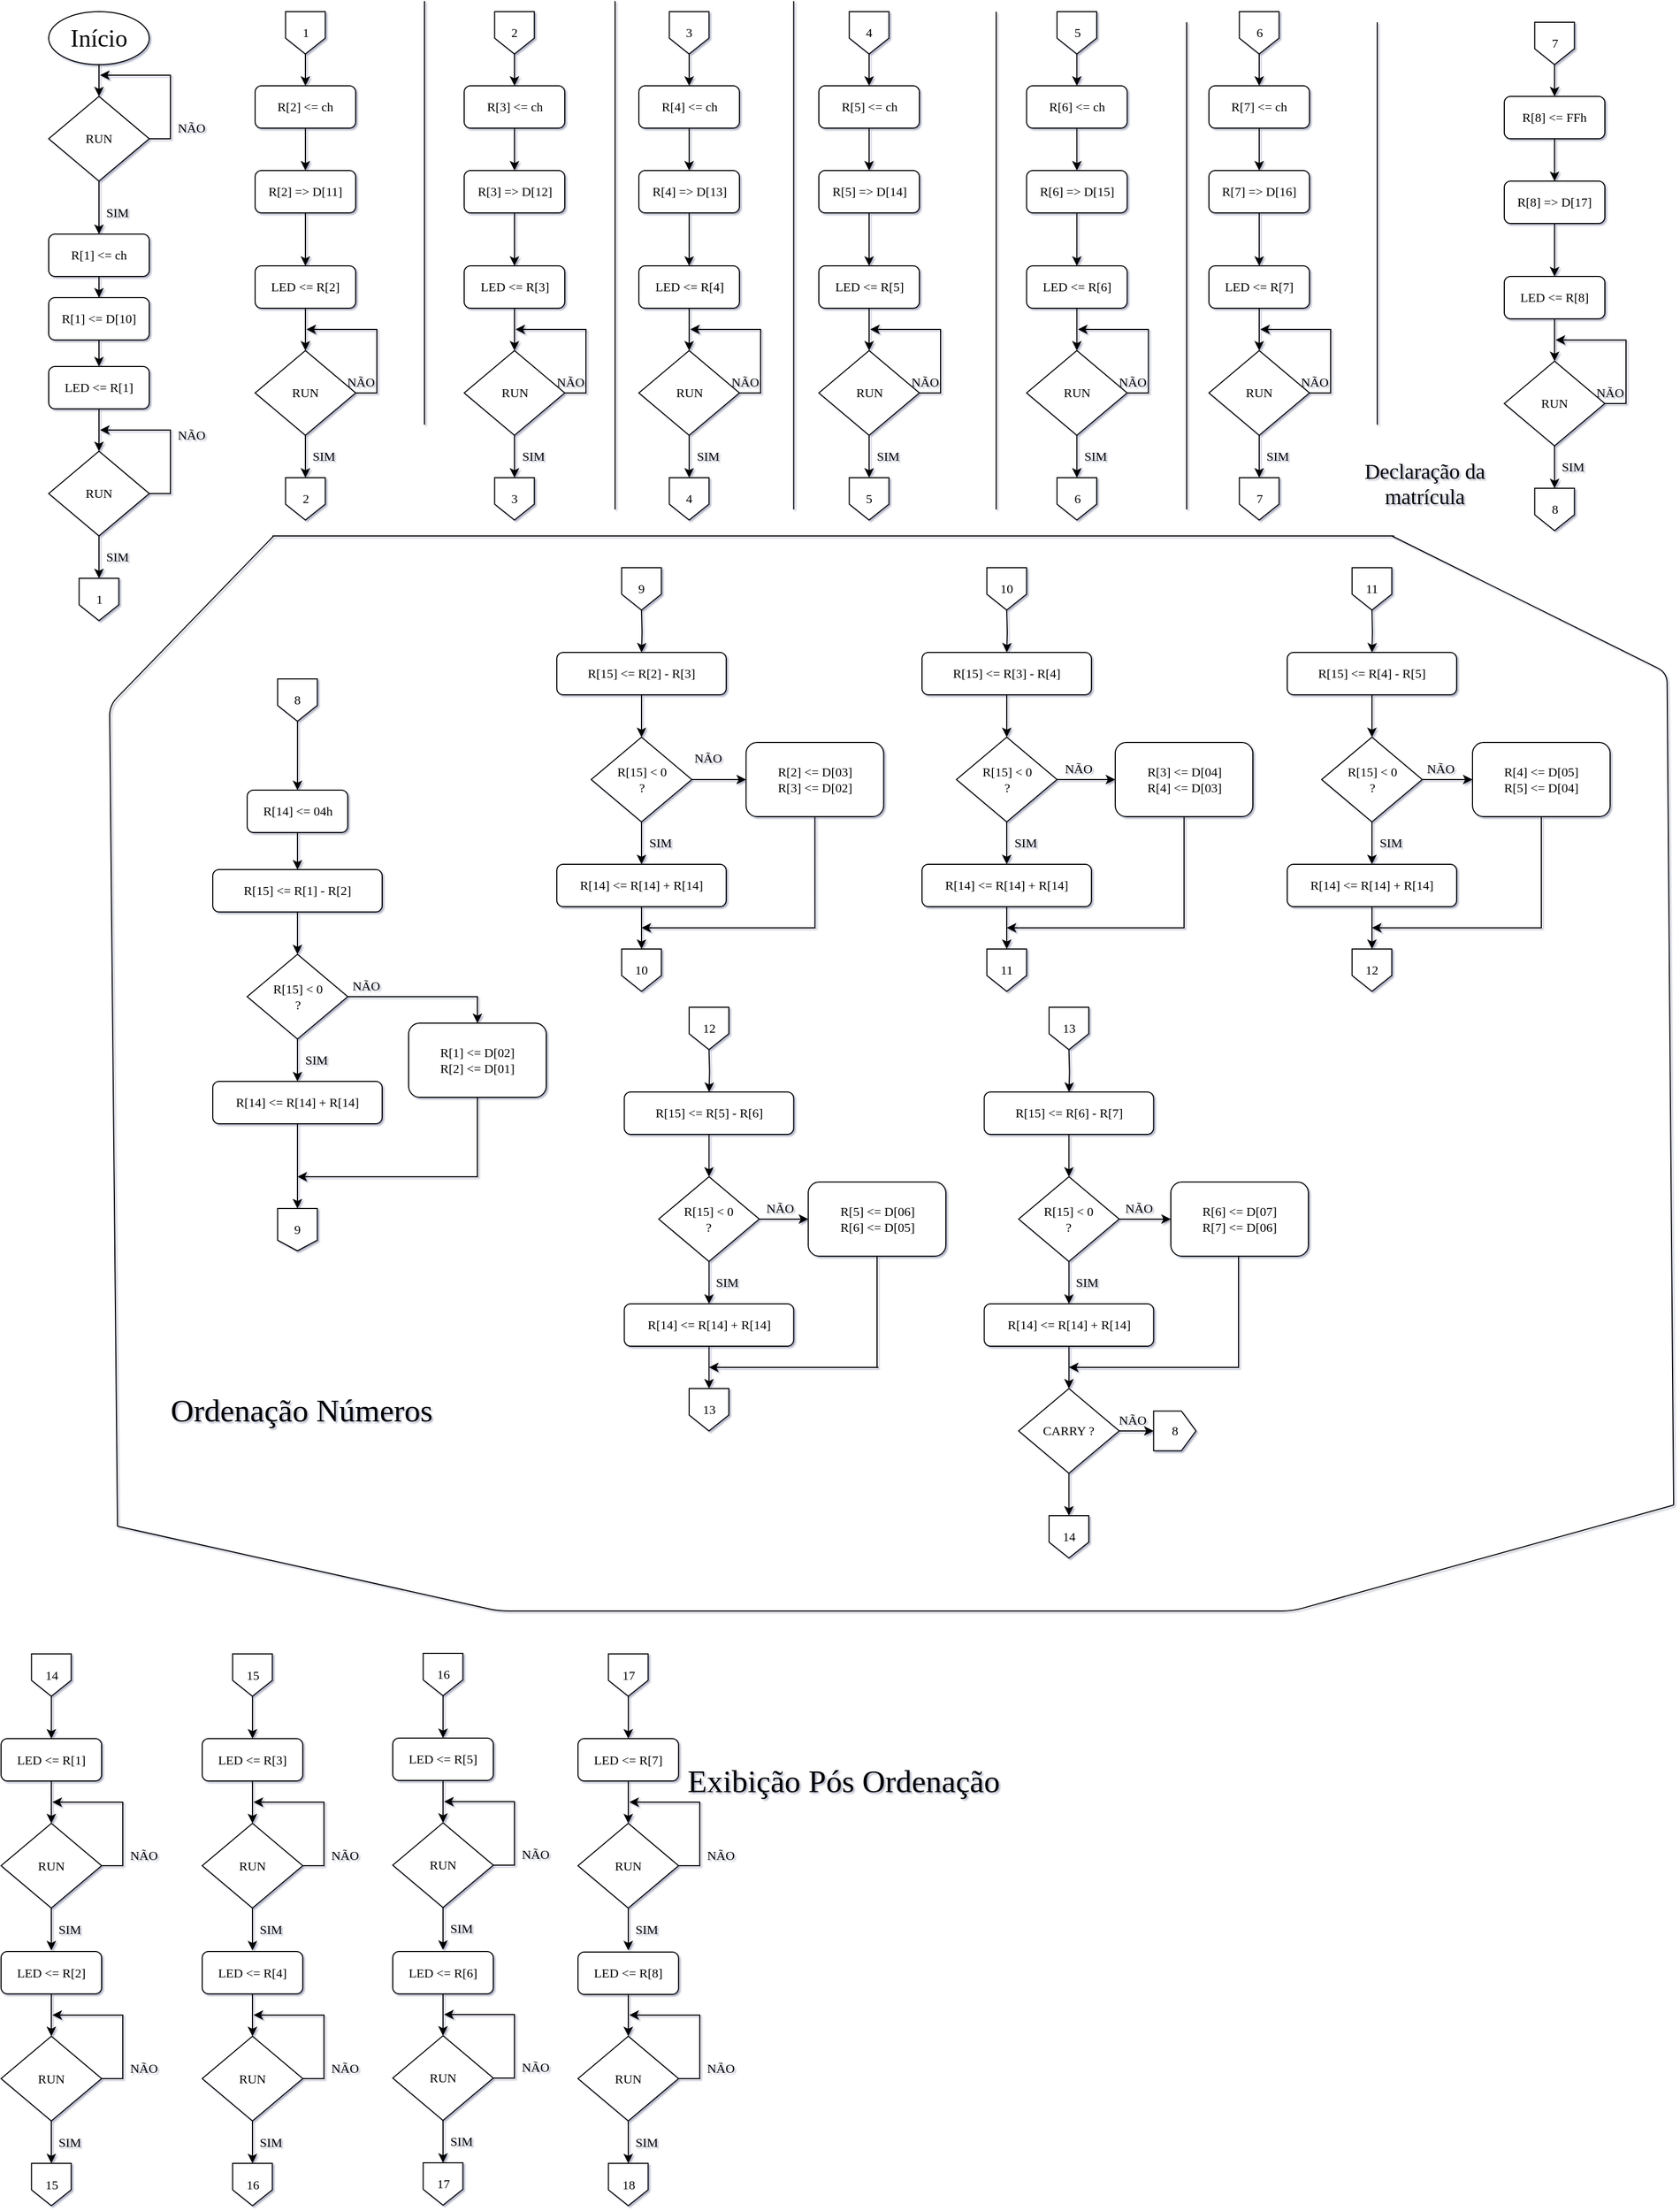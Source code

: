<mxfile version="13.7.5" type="github">
  <diagram id="LBwsWg3DHm3VI3vRRIfu" name="Page-1">
    <mxGraphModel dx="1772" dy="794" grid="1" gridSize="10" guides="1" tooltips="1" connect="1" arrows="1" fold="1" page="1" pageScale="1" pageWidth="827" pageHeight="1169" background="#ffffff" math="0" shadow="1">
      <root>
        <mxCell id="0" />
        <mxCell id="1" parent="0" />
        <mxCell id="sRFEvAHlBmAmTLRkeG5V-6" style="edgeStyle=orthogonalEdgeStyle;rounded=0;orthogonalLoop=1;jettySize=auto;html=1;exitX=0.5;exitY=1;exitDx=0;exitDy=0;entryX=0.5;entryY=0;entryDx=0;entryDy=0;fontFamily=Verdana;" parent="1" source="sRFEvAHlBmAmTLRkeG5V-1" target="sRFEvAHlBmAmTLRkeG5V-3" edge="1">
          <mxGeometry relative="1" as="geometry" />
        </mxCell>
        <mxCell id="sRFEvAHlBmAmTLRkeG5V-1" value="&lt;font style=&quot;font-size: 23px&quot;&gt;Início&lt;/font&gt;" style="ellipse;whiteSpace=wrap;html=1;fontFamily=Verdana;" parent="1" vertex="1">
          <mxGeometry x="85" y="10" width="95" height="50" as="geometry" />
        </mxCell>
        <mxCell id="txzuhLuvdfgNLgQ4ZMH0-2" value="" style="edgeStyle=orthogonalEdgeStyle;rounded=0;orthogonalLoop=1;jettySize=auto;html=1;" edge="1" parent="1" source="sRFEvAHlBmAmTLRkeG5V-2" target="txzuhLuvdfgNLgQ4ZMH0-1">
          <mxGeometry relative="1" as="geometry" />
        </mxCell>
        <mxCell id="sRFEvAHlBmAmTLRkeG5V-2" value="R[1] &amp;lt;= ch" style="rounded=1;whiteSpace=wrap;html=1;fontFamily=Verdana;" parent="1" vertex="1">
          <mxGeometry x="85" y="220" width="95" height="40" as="geometry" />
        </mxCell>
        <mxCell id="sRFEvAHlBmAmTLRkeG5V-7" style="edgeStyle=orthogonalEdgeStyle;rounded=0;orthogonalLoop=1;jettySize=auto;html=1;exitX=1;exitY=0.5;exitDx=0;exitDy=0;fontFamily=Verdana;" parent="1" source="sRFEvAHlBmAmTLRkeG5V-3" edge="1">
          <mxGeometry relative="1" as="geometry">
            <mxPoint x="133" y="70" as="targetPoint" />
          </mxGeometry>
        </mxCell>
        <mxCell id="sRFEvAHlBmAmTLRkeG5V-8" style="edgeStyle=orthogonalEdgeStyle;rounded=0;orthogonalLoop=1;jettySize=auto;html=1;exitX=0.5;exitY=1;exitDx=0;exitDy=0;entryX=0.5;entryY=0;entryDx=0;entryDy=0;fontFamily=Verdana;" parent="1" source="sRFEvAHlBmAmTLRkeG5V-3" target="sRFEvAHlBmAmTLRkeG5V-2" edge="1">
          <mxGeometry relative="1" as="geometry" />
        </mxCell>
        <mxCell id="sRFEvAHlBmAmTLRkeG5V-3" value="RUN" style="rhombus;whiteSpace=wrap;html=1;fontFamily=Verdana;" parent="1" vertex="1">
          <mxGeometry x="85" y="90" width="95" height="80" as="geometry" />
        </mxCell>
        <mxCell id="sRFEvAHlBmAmTLRkeG5V-9" value="NÃO" style="text;html=1;strokeColor=none;fillColor=none;align=center;verticalAlign=middle;whiteSpace=wrap;rounded=0;fontFamily=Verdana;" parent="1" vertex="1">
          <mxGeometry x="200" y="110" width="40" height="20" as="geometry" />
        </mxCell>
        <mxCell id="sRFEvAHlBmAmTLRkeG5V-10" value="SIM" style="text;html=1;strokeColor=none;fillColor=none;align=center;verticalAlign=middle;whiteSpace=wrap;rounded=0;fontFamily=Verdana;" parent="1" vertex="1">
          <mxGeometry x="130" y="190" width="40" height="20" as="geometry" />
        </mxCell>
        <mxCell id="sRFEvAHlBmAmTLRkeG5V-15" style="edgeStyle=orthogonalEdgeStyle;rounded=0;orthogonalLoop=1;jettySize=auto;html=1;exitX=0.5;exitY=1;exitDx=0;exitDy=0;entryX=0.5;entryY=0;entryDx=0;entryDy=0;fontFamily=Verdana;" parent="1" source="sRFEvAHlBmAmTLRkeG5V-11" target="sRFEvAHlBmAmTLRkeG5V-14" edge="1">
          <mxGeometry relative="1" as="geometry" />
        </mxCell>
        <mxCell id="sRFEvAHlBmAmTLRkeG5V-11" value="LED &amp;lt;= R[1]" style="rounded=1;whiteSpace=wrap;html=1;fontFamily=Verdana;" parent="1" vertex="1">
          <mxGeometry x="85" y="345" width="95" height="40" as="geometry" />
        </mxCell>
        <mxCell id="sRFEvAHlBmAmTLRkeG5V-16" style="edgeStyle=orthogonalEdgeStyle;rounded=0;orthogonalLoop=1;jettySize=auto;html=1;exitX=1;exitY=0.5;exitDx=0;exitDy=0;fontFamily=Verdana;" parent="1" source="sRFEvAHlBmAmTLRkeG5V-14" edge="1">
          <mxGeometry relative="1" as="geometry">
            <mxPoint x="133" y="405" as="targetPoint" />
          </mxGeometry>
        </mxCell>
        <mxCell id="sRFEvAHlBmAmTLRkeG5V-18" style="edgeStyle=orthogonalEdgeStyle;rounded=0;orthogonalLoop=1;jettySize=auto;html=1;exitX=0.5;exitY=1;exitDx=0;exitDy=0;entryX=0.5;entryY=0;entryDx=0;entryDy=0;fontFamily=Verdana;" parent="1" source="sRFEvAHlBmAmTLRkeG5V-14" target="sRFEvAHlBmAmTLRkeG5V-17" edge="1">
          <mxGeometry relative="1" as="geometry" />
        </mxCell>
        <mxCell id="sRFEvAHlBmAmTLRkeG5V-14" value="RUN" style="rhombus;whiteSpace=wrap;html=1;fontFamily=Verdana;" parent="1" vertex="1">
          <mxGeometry x="85" y="425" width="95" height="80" as="geometry" />
        </mxCell>
        <mxCell id="sRFEvAHlBmAmTLRkeG5V-17" value="1" style="shape=offPageConnector;whiteSpace=wrap;html=1;fontFamily=Verdana;" parent="1" vertex="1">
          <mxGeometry x="113.75" y="545" width="37.5" height="40" as="geometry" />
        </mxCell>
        <mxCell id="sRFEvAHlBmAmTLRkeG5V-19" value="SIM" style="text;html=1;strokeColor=none;fillColor=none;align=center;verticalAlign=middle;whiteSpace=wrap;rounded=0;fontFamily=Verdana;" parent="1" vertex="1">
          <mxGeometry x="130" y="515" width="40" height="20" as="geometry" />
        </mxCell>
        <mxCell id="sRFEvAHlBmAmTLRkeG5V-20" value="NÃO" style="text;html=1;strokeColor=none;fillColor=none;align=center;verticalAlign=middle;whiteSpace=wrap;rounded=0;fontFamily=Verdana;" parent="1" vertex="1">
          <mxGeometry x="200" y="400" width="40" height="20" as="geometry" />
        </mxCell>
        <mxCell id="txzuhLuvdfgNLgQ4ZMH0-9" value="" style="edgeStyle=orthogonalEdgeStyle;rounded=0;orthogonalLoop=1;jettySize=auto;html=1;" edge="1" parent="1" source="sRFEvAHlBmAmTLRkeG5V-22" target="txzuhLuvdfgNLgQ4ZMH0-7">
          <mxGeometry relative="1" as="geometry" />
        </mxCell>
        <mxCell id="sRFEvAHlBmAmTLRkeG5V-22" value="R[2] &amp;lt;= ch" style="rounded=1;whiteSpace=wrap;html=1;fontFamily=Verdana;" parent="1" vertex="1">
          <mxGeometry x="280" y="80" width="95" height="40" as="geometry" />
        </mxCell>
        <mxCell id="sRFEvAHlBmAmTLRkeG5V-23" style="edgeStyle=orthogonalEdgeStyle;rounded=0;orthogonalLoop=1;jettySize=auto;html=1;exitX=0.5;exitY=1;exitDx=0;exitDy=0;entryX=0.5;entryY=0;entryDx=0;entryDy=0;fontFamily=Verdana;" parent="1" source="sRFEvAHlBmAmTLRkeG5V-24" target="sRFEvAHlBmAmTLRkeG5V-27" edge="1">
          <mxGeometry relative="1" as="geometry" />
        </mxCell>
        <mxCell id="sRFEvAHlBmAmTLRkeG5V-24" value="LED &amp;lt;= R[2]" style="rounded=1;whiteSpace=wrap;html=1;fontFamily=Verdana;" parent="1" vertex="1">
          <mxGeometry x="280" y="250" width="95" height="40" as="geometry" />
        </mxCell>
        <mxCell id="sRFEvAHlBmAmTLRkeG5V-25" style="edgeStyle=orthogonalEdgeStyle;rounded=0;orthogonalLoop=1;jettySize=auto;html=1;exitX=1;exitY=0.5;exitDx=0;exitDy=0;fontFamily=Verdana;" parent="1" source="sRFEvAHlBmAmTLRkeG5V-27" edge="1">
          <mxGeometry relative="1" as="geometry">
            <mxPoint x="328" y="310" as="targetPoint" />
          </mxGeometry>
        </mxCell>
        <mxCell id="sRFEvAHlBmAmTLRkeG5V-26" style="edgeStyle=orthogonalEdgeStyle;rounded=0;orthogonalLoop=1;jettySize=auto;html=1;exitX=0.5;exitY=1;exitDx=0;exitDy=0;entryX=0.5;entryY=0;entryDx=0;entryDy=0;fontFamily=Verdana;" parent="1" source="sRFEvAHlBmAmTLRkeG5V-27" target="sRFEvAHlBmAmTLRkeG5V-28" edge="1">
          <mxGeometry relative="1" as="geometry" />
        </mxCell>
        <mxCell id="sRFEvAHlBmAmTLRkeG5V-27" value="RUN" style="rhombus;whiteSpace=wrap;html=1;fontFamily=Verdana;" parent="1" vertex="1">
          <mxGeometry x="280" y="330" width="95" height="80" as="geometry" />
        </mxCell>
        <mxCell id="sRFEvAHlBmAmTLRkeG5V-28" value="2" style="shape=offPageConnector;whiteSpace=wrap;html=1;fontFamily=Verdana;" parent="1" vertex="1">
          <mxGeometry x="308.75" y="450" width="37.5" height="40" as="geometry" />
        </mxCell>
        <mxCell id="sRFEvAHlBmAmTLRkeG5V-29" value="SIM" style="text;html=1;strokeColor=none;fillColor=none;align=center;verticalAlign=middle;whiteSpace=wrap;rounded=0;fontFamily=Verdana;" parent="1" vertex="1">
          <mxGeometry x="325" y="420" width="40" height="20" as="geometry" />
        </mxCell>
        <mxCell id="sRFEvAHlBmAmTLRkeG5V-30" value="NÃO" style="text;html=1;strokeColor=none;fillColor=none;align=center;verticalAlign=middle;whiteSpace=wrap;rounded=0;fontFamily=Verdana;" parent="1" vertex="1">
          <mxGeometry x="360" y="350" width="40" height="20" as="geometry" />
        </mxCell>
        <mxCell id="sRFEvAHlBmAmTLRkeG5V-63" style="edgeStyle=orthogonalEdgeStyle;rounded=0;orthogonalLoop=1;jettySize=auto;html=1;exitX=0.5;exitY=1;exitDx=0;exitDy=0;entryX=0.5;entryY=0;entryDx=0;entryDy=0;fontFamily=Verdana;" parent="1" source="sRFEvAHlBmAmTLRkeG5V-62" target="sRFEvAHlBmAmTLRkeG5V-22" edge="1">
          <mxGeometry relative="1" as="geometry" />
        </mxCell>
        <mxCell id="sRFEvAHlBmAmTLRkeG5V-62" value="1" style="shape=offPageConnector;whiteSpace=wrap;html=1;fontFamily=Verdana;" parent="1" vertex="1">
          <mxGeometry x="308.75" y="10" width="37.5" height="40" as="geometry" />
        </mxCell>
        <mxCell id="sRFEvAHlBmAmTLRkeG5V-108" value="" style="endArrow=none;html=1;" parent="1" edge="1">
          <mxGeometry width="50" height="50" relative="1" as="geometry">
            <mxPoint x="620" y="480" as="sourcePoint" />
            <mxPoint x="620" as="targetPoint" />
          </mxGeometry>
        </mxCell>
        <mxCell id="sRFEvAHlBmAmTLRkeG5V-109" value="" style="endArrow=none;html=1;" parent="1" edge="1">
          <mxGeometry width="50" height="50" relative="1" as="geometry">
            <mxPoint x="440.0" y="400" as="sourcePoint" />
            <mxPoint x="440.0" as="targetPoint" />
          </mxGeometry>
        </mxCell>
        <mxCell id="sRFEvAHlBmAmTLRkeG5V-110" value="" style="endArrow=none;html=1;fontFamily=Verdana;" parent="1" edge="1">
          <mxGeometry width="50" height="50" relative="1" as="geometry">
            <mxPoint x="980" y="480" as="sourcePoint" />
            <mxPoint x="980" y="10" as="targetPoint" />
          </mxGeometry>
        </mxCell>
        <mxCell id="sRFEvAHlBmAmTLRkeG5V-111" value="" style="endArrow=none;html=1;fontFamily=Verdana;" parent="1" edge="1">
          <mxGeometry width="50" height="50" relative="1" as="geometry">
            <mxPoint x="1160" y="480" as="sourcePoint" />
            <mxPoint x="1160" y="20" as="targetPoint" />
          </mxGeometry>
        </mxCell>
        <mxCell id="4zHIRzdhftlPSaTAwRZH-2" value="" style="endArrow=none;html=1;fontFamily=Verdana;" parent="1" edge="1">
          <mxGeometry width="50" height="50" relative="1" as="geometry">
            <mxPoint x="1340.0" y="400.0" as="sourcePoint" />
            <mxPoint x="1340.0" y="20" as="targetPoint" />
          </mxGeometry>
        </mxCell>
        <mxCell id="4zHIRzdhftlPSaTAwRZH-10" style="edgeStyle=orthogonalEdgeStyle;rounded=0;orthogonalLoop=1;jettySize=auto;html=1;exitX=0.5;exitY=1;exitDx=0;exitDy=0;entryX=0.5;entryY=0;entryDx=0;entryDy=0;fontFamily=Verdana;" parent="1" source="4zHIRzdhftlPSaTAwRZH-6" target="4zHIRzdhftlPSaTAwRZH-9" edge="1">
          <mxGeometry relative="1" as="geometry" />
        </mxCell>
        <mxCell id="4zHIRzdhftlPSaTAwRZH-6" value="R[15] &amp;lt;= R[1] - R[2]" style="rounded=1;whiteSpace=wrap;html=1;fontFamily=Verdana;" parent="1" vertex="1">
          <mxGeometry x="240" y="820" width="160" height="40" as="geometry" />
        </mxCell>
        <mxCell id="4zHIRzdhftlPSaTAwRZH-12" style="edgeStyle=orthogonalEdgeStyle;rounded=0;orthogonalLoop=1;jettySize=auto;html=1;exitX=0.5;exitY=1;exitDx=0;exitDy=0;fontFamily=Verdana;" parent="1" source="4zHIRzdhftlPSaTAwRZH-9" edge="1">
          <mxGeometry relative="1" as="geometry">
            <mxPoint x="320" y="1020" as="targetPoint" />
          </mxGeometry>
        </mxCell>
        <mxCell id="4zHIRzdhftlPSaTAwRZH-124" style="edgeStyle=orthogonalEdgeStyle;rounded=0;orthogonalLoop=1;jettySize=auto;html=1;exitX=1;exitY=0.5;exitDx=0;exitDy=0;fontFamily=Verdana;entryX=0.5;entryY=0;entryDx=0;entryDy=0;" parent="1" source="4zHIRzdhftlPSaTAwRZH-9" target="4zHIRzdhftlPSaTAwRZH-127" edge="1">
          <mxGeometry relative="1" as="geometry">
            <mxPoint x="412.5" y="940" as="targetPoint" />
          </mxGeometry>
        </mxCell>
        <mxCell id="4zHIRzdhftlPSaTAwRZH-9" value="R[15] &amp;lt; 0&lt;br&gt;?" style="rhombus;whiteSpace=wrap;html=1;fontFamily=Verdana;" parent="1" vertex="1">
          <mxGeometry x="272.5" y="900" width="95" height="80" as="geometry" />
        </mxCell>
        <mxCell id="4zHIRzdhftlPSaTAwRZH-13" value="SIM" style="text;html=1;strokeColor=none;fillColor=none;align=center;verticalAlign=middle;whiteSpace=wrap;rounded=0;fontFamily=Verdana;" parent="1" vertex="1">
          <mxGeometry x="317.5" y="990" width="40" height="20" as="geometry" />
        </mxCell>
        <mxCell id="4zHIRzdhftlPSaTAwRZH-19" style="edgeStyle=orthogonalEdgeStyle;rounded=0;orthogonalLoop=1;jettySize=auto;html=1;exitX=0.5;exitY=1;exitDx=0;exitDy=0;entryX=0.5;entryY=0;entryDx=0;entryDy=0;fontFamily=Verdana;" parent="1" source="4zHIRzdhftlPSaTAwRZH-14" edge="1">
          <mxGeometry relative="1" as="geometry">
            <mxPoint x="320" y="1140" as="targetPoint" />
          </mxGeometry>
        </mxCell>
        <mxCell id="4zHIRzdhftlPSaTAwRZH-14" value="R[14] &amp;lt;= R[14] + R[14]" style="rounded=1;whiteSpace=wrap;html=1;fontFamily=Verdana;" parent="1" vertex="1">
          <mxGeometry x="240" y="1020" width="160" height="40" as="geometry" />
        </mxCell>
        <mxCell id="4zHIRzdhftlPSaTAwRZH-17" style="edgeStyle=orthogonalEdgeStyle;rounded=0;orthogonalLoop=1;jettySize=auto;html=1;exitX=0.5;exitY=1;exitDx=0;exitDy=0;entryX=0.5;entryY=0;entryDx=0;entryDy=0;fontFamily=Verdana;" parent="1" source="4zHIRzdhftlPSaTAwRZH-15" target="4zHIRzdhftlPSaTAwRZH-6" edge="1">
          <mxGeometry relative="1" as="geometry" />
        </mxCell>
        <mxCell id="4zHIRzdhftlPSaTAwRZH-15" value="R[14] &amp;lt;= 04h" style="rounded=1;whiteSpace=wrap;html=1;fontFamily=Verdana;" parent="1" vertex="1">
          <mxGeometry x="272.5" y="745" width="95" height="40" as="geometry" />
        </mxCell>
        <mxCell id="4zHIRzdhftlPSaTAwRZH-18" value="9" style="shape=offPageConnector;whiteSpace=wrap;html=1;fontFamily=Verdana;size=0.25;" parent="1" vertex="1">
          <mxGeometry x="301.25" y="1140" width="37.5" height="40" as="geometry" />
        </mxCell>
        <mxCell id="4zHIRzdhftlPSaTAwRZH-21" value="9" style="shape=offPageConnector;whiteSpace=wrap;html=1;fontFamily=Verdana;" parent="1" vertex="1">
          <mxGeometry x="626.25" y="535" width="37.5" height="40" as="geometry" />
        </mxCell>
        <mxCell id="4zHIRzdhftlPSaTAwRZH-22" style="edgeStyle=orthogonalEdgeStyle;rounded=0;orthogonalLoop=1;jettySize=auto;html=1;exitX=0.5;exitY=1;exitDx=0;exitDy=0;entryX=0.5;entryY=0;entryDx=0;entryDy=0;fontFamily=Verdana;" parent="1" source="4zHIRzdhftlPSaTAwRZH-23" target="4zHIRzdhftlPSaTAwRZH-25" edge="1">
          <mxGeometry relative="1" as="geometry" />
        </mxCell>
        <mxCell id="4zHIRzdhftlPSaTAwRZH-23" value="R[15] &amp;lt;= R[2] - R[3]" style="rounded=1;whiteSpace=wrap;html=1;fontFamily=Verdana;" parent="1" vertex="1">
          <mxGeometry x="565" y="615" width="160" height="40" as="geometry" />
        </mxCell>
        <mxCell id="4zHIRzdhftlPSaTAwRZH-24" style="edgeStyle=orthogonalEdgeStyle;rounded=0;orthogonalLoop=1;jettySize=auto;html=1;exitX=0.5;exitY=1;exitDx=0;exitDy=0;fontFamily=Verdana;" parent="1" source="4zHIRzdhftlPSaTAwRZH-25" edge="1">
          <mxGeometry relative="1" as="geometry">
            <mxPoint x="645" y="815" as="targetPoint" />
          </mxGeometry>
        </mxCell>
        <mxCell id="gj_UiYe6hDX5CMhC0AR2-11" value="" style="edgeStyle=orthogonalEdgeStyle;rounded=0;orthogonalLoop=1;jettySize=auto;html=1;" parent="1" source="4zHIRzdhftlPSaTAwRZH-25" target="4zHIRzdhftlPSaTAwRZH-137" edge="1">
          <mxGeometry relative="1" as="geometry" />
        </mxCell>
        <mxCell id="4zHIRzdhftlPSaTAwRZH-25" value="R[15] &amp;lt; 0&lt;br&gt;?" style="rhombus;whiteSpace=wrap;html=1;fontFamily=Verdana;" parent="1" vertex="1">
          <mxGeometry x="597.5" y="695" width="95" height="80" as="geometry" />
        </mxCell>
        <mxCell id="4zHIRzdhftlPSaTAwRZH-26" value="SIM" style="text;html=1;strokeColor=none;fillColor=none;align=center;verticalAlign=middle;whiteSpace=wrap;rounded=0;fontFamily=Verdana;" parent="1" vertex="1">
          <mxGeometry x="642.5" y="785" width="40" height="20" as="geometry" />
        </mxCell>
        <mxCell id="4zHIRzdhftlPSaTAwRZH-27" style="edgeStyle=orthogonalEdgeStyle;rounded=0;orthogonalLoop=1;jettySize=auto;html=1;exitX=0.5;exitY=1;exitDx=0;exitDy=0;entryX=0.5;entryY=0;entryDx=0;entryDy=0;fontFamily=Verdana;" parent="1" source="4zHIRzdhftlPSaTAwRZH-28" target="4zHIRzdhftlPSaTAwRZH-31" edge="1">
          <mxGeometry relative="1" as="geometry" />
        </mxCell>
        <mxCell id="4zHIRzdhftlPSaTAwRZH-28" value="R[14] &amp;lt;= R[14] + R[14]" style="rounded=1;whiteSpace=wrap;html=1;fontFamily=Verdana;" parent="1" vertex="1">
          <mxGeometry x="565" y="815" width="160" height="40" as="geometry" />
        </mxCell>
        <mxCell id="4zHIRzdhftlPSaTAwRZH-29" style="edgeStyle=orthogonalEdgeStyle;rounded=0;orthogonalLoop=1;jettySize=auto;html=1;exitX=0.5;exitY=1;exitDx=0;exitDy=0;fontFamily=Verdana;" parent="1" target="4zHIRzdhftlPSaTAwRZH-23" edge="1">
          <mxGeometry relative="1" as="geometry">
            <mxPoint x="645" y="575" as="sourcePoint" />
          </mxGeometry>
        </mxCell>
        <mxCell id="4zHIRzdhftlPSaTAwRZH-31" value="10" style="shape=offPageConnector;whiteSpace=wrap;html=1;fontFamily=Verdana;" parent="1" vertex="1">
          <mxGeometry x="626.25" y="895" width="37.5" height="40" as="geometry" />
        </mxCell>
        <mxCell id="gj_UiYe6hDX5CMhC0AR2-5" style="edgeStyle=orthogonalEdgeStyle;rounded=0;orthogonalLoop=1;jettySize=auto;html=1;exitX=0.5;exitY=1;exitDx=0;exitDy=0;" parent="1" source="4zHIRzdhftlPSaTAwRZH-127" edge="1">
          <mxGeometry relative="1" as="geometry">
            <mxPoint x="320.0" y="1110" as="targetPoint" />
            <Array as="points">
              <mxPoint x="490" y="1110" />
            </Array>
          </mxGeometry>
        </mxCell>
        <mxCell id="4zHIRzdhftlPSaTAwRZH-127" value="R[1] &amp;lt;= D[02]&lt;br&gt;R[2] &amp;lt;= D[01]" style="rounded=1;whiteSpace=wrap;html=1;fontFamily=Verdana;" parent="1" vertex="1">
          <mxGeometry x="425" y="965" width="130" height="70" as="geometry" />
        </mxCell>
        <mxCell id="4zHIRzdhftlPSaTAwRZH-140" style="edgeStyle=orthogonalEdgeStyle;rounded=0;orthogonalLoop=1;jettySize=auto;html=1;exitX=0.5;exitY=1;exitDx=0;exitDy=0;fontFamily=Verdana;" parent="1" source="4zHIRzdhftlPSaTAwRZH-137" edge="1">
          <mxGeometry relative="1" as="geometry">
            <mxPoint x="645" y="875" as="targetPoint" />
            <Array as="points">
              <mxPoint x="805" y="875" />
              <mxPoint x="645" y="875" />
            </Array>
          </mxGeometry>
        </mxCell>
        <mxCell id="4zHIRzdhftlPSaTAwRZH-137" value="R[2] &amp;lt;= D[03]&lt;br&gt;R[3] &amp;lt;= D[02]" style="rounded=1;whiteSpace=wrap;html=1;fontFamily=Verdana;" parent="1" vertex="1">
          <mxGeometry x="743.75" y="700" width="130" height="70" as="geometry" />
        </mxCell>
        <mxCell id="4zHIRzdhftlPSaTAwRZH-141" value="NÃO" style="text;html=1;strokeColor=none;fillColor=none;align=center;verticalAlign=middle;whiteSpace=wrap;rounded=0;fontFamily=Verdana;" parent="1" vertex="1">
          <mxGeometry x="687.5" y="705" width="40" height="20" as="geometry" />
        </mxCell>
        <mxCell id="4zHIRzdhftlPSaTAwRZH-142" value="10" style="shape=offPageConnector;whiteSpace=wrap;html=1;fontFamily=Verdana;" parent="1" vertex="1">
          <mxGeometry x="971.25" y="535" width="37.5" height="40" as="geometry" />
        </mxCell>
        <mxCell id="4zHIRzdhftlPSaTAwRZH-143" style="edgeStyle=orthogonalEdgeStyle;rounded=0;orthogonalLoop=1;jettySize=auto;html=1;exitX=0.5;exitY=1;exitDx=0;exitDy=0;entryX=0.5;entryY=0;entryDx=0;entryDy=0;fontFamily=Verdana;" parent="1" source="4zHIRzdhftlPSaTAwRZH-144" target="4zHIRzdhftlPSaTAwRZH-147" edge="1">
          <mxGeometry relative="1" as="geometry" />
        </mxCell>
        <mxCell id="4zHIRzdhftlPSaTAwRZH-144" value="R[15] &amp;lt;= R[3] - R[4]" style="rounded=1;whiteSpace=wrap;html=1;fontFamily=Verdana;" parent="1" vertex="1">
          <mxGeometry x="910" y="615" width="160" height="40" as="geometry" />
        </mxCell>
        <mxCell id="4zHIRzdhftlPSaTAwRZH-145" style="edgeStyle=orthogonalEdgeStyle;rounded=0;orthogonalLoop=1;jettySize=auto;html=1;exitX=0.5;exitY=1;exitDx=0;exitDy=0;fontFamily=Verdana;" parent="1" source="4zHIRzdhftlPSaTAwRZH-147" edge="1">
          <mxGeometry relative="1" as="geometry">
            <mxPoint x="990" y="815" as="targetPoint" />
          </mxGeometry>
        </mxCell>
        <mxCell id="gj_UiYe6hDX5CMhC0AR2-15" value="" style="edgeStyle=orthogonalEdgeStyle;rounded=0;orthogonalLoop=1;jettySize=auto;html=1;" parent="1" source="4zHIRzdhftlPSaTAwRZH-147" target="4zHIRzdhftlPSaTAwRZH-156" edge="1">
          <mxGeometry relative="1" as="geometry" />
        </mxCell>
        <mxCell id="4zHIRzdhftlPSaTAwRZH-147" value="R[15] &amp;lt; 0&lt;br&gt;?" style="rhombus;whiteSpace=wrap;html=1;fontFamily=Verdana;" parent="1" vertex="1">
          <mxGeometry x="942.5" y="695" width="95" height="80" as="geometry" />
        </mxCell>
        <mxCell id="4zHIRzdhftlPSaTAwRZH-148" value="SIM" style="text;html=1;strokeColor=none;fillColor=none;align=center;verticalAlign=middle;whiteSpace=wrap;rounded=0;fontFamily=Verdana;" parent="1" vertex="1">
          <mxGeometry x="987.5" y="785" width="40" height="20" as="geometry" />
        </mxCell>
        <mxCell id="4zHIRzdhftlPSaTAwRZH-149" style="edgeStyle=orthogonalEdgeStyle;rounded=0;orthogonalLoop=1;jettySize=auto;html=1;exitX=0.5;exitY=1;exitDx=0;exitDy=0;entryX=0.5;entryY=0;entryDx=0;entryDy=0;fontFamily=Verdana;" parent="1" source="4zHIRzdhftlPSaTAwRZH-150" target="4zHIRzdhftlPSaTAwRZH-152" edge="1">
          <mxGeometry relative="1" as="geometry" />
        </mxCell>
        <mxCell id="4zHIRzdhftlPSaTAwRZH-150" value="R[14] &amp;lt;= R[14] + R[14]" style="rounded=1;whiteSpace=wrap;html=1;fontFamily=Verdana;" parent="1" vertex="1">
          <mxGeometry x="910" y="815" width="160" height="40" as="geometry" />
        </mxCell>
        <mxCell id="4zHIRzdhftlPSaTAwRZH-151" style="edgeStyle=orthogonalEdgeStyle;rounded=0;orthogonalLoop=1;jettySize=auto;html=1;exitX=0.5;exitY=1;exitDx=0;exitDy=0;fontFamily=Verdana;" parent="1" target="4zHIRzdhftlPSaTAwRZH-144" edge="1">
          <mxGeometry relative="1" as="geometry">
            <mxPoint x="990" y="575" as="sourcePoint" />
          </mxGeometry>
        </mxCell>
        <mxCell id="4zHIRzdhftlPSaTAwRZH-152" value="11" style="shape=offPageConnector;whiteSpace=wrap;html=1;fontFamily=Verdana;" parent="1" vertex="1">
          <mxGeometry x="971.25" y="895" width="37.5" height="40" as="geometry" />
        </mxCell>
        <mxCell id="4zHIRzdhftlPSaTAwRZH-155" style="edgeStyle=orthogonalEdgeStyle;rounded=0;orthogonalLoop=1;jettySize=auto;html=1;exitX=0.5;exitY=1;exitDx=0;exitDy=0;fontFamily=Verdana;" parent="1" source="4zHIRzdhftlPSaTAwRZH-156" edge="1">
          <mxGeometry relative="1" as="geometry">
            <mxPoint x="990" y="875" as="targetPoint" />
            <Array as="points">
              <mxPoint x="1150" y="875" />
              <mxPoint x="990" y="875" />
            </Array>
          </mxGeometry>
        </mxCell>
        <mxCell id="4zHIRzdhftlPSaTAwRZH-156" value="R[3] &amp;lt;= D[04]&lt;br&gt;R[4] &amp;lt;= D[03]" style="rounded=1;whiteSpace=wrap;html=1;fontFamily=Verdana;" parent="1" vertex="1">
          <mxGeometry x="1092.5" y="700" width="130" height="70" as="geometry" />
        </mxCell>
        <mxCell id="4zHIRzdhftlPSaTAwRZH-158" value="11" style="shape=offPageConnector;whiteSpace=wrap;html=1;fontFamily=Verdana;" parent="1" vertex="1">
          <mxGeometry x="1316.25" y="535" width="37.5" height="40" as="geometry" />
        </mxCell>
        <mxCell id="4zHIRzdhftlPSaTAwRZH-159" style="edgeStyle=orthogonalEdgeStyle;rounded=0;orthogonalLoop=1;jettySize=auto;html=1;exitX=0.5;exitY=1;exitDx=0;exitDy=0;entryX=0.5;entryY=0;entryDx=0;entryDy=0;fontFamily=Verdana;" parent="1" source="4zHIRzdhftlPSaTAwRZH-160" target="4zHIRzdhftlPSaTAwRZH-163" edge="1">
          <mxGeometry relative="1" as="geometry" />
        </mxCell>
        <mxCell id="4zHIRzdhftlPSaTAwRZH-160" value="R[15] &amp;lt;= R[4] - R[5]" style="rounded=1;whiteSpace=wrap;html=1;fontFamily=Verdana;" parent="1" vertex="1">
          <mxGeometry x="1255" y="615" width="160" height="40" as="geometry" />
        </mxCell>
        <mxCell id="4zHIRzdhftlPSaTAwRZH-161" style="edgeStyle=orthogonalEdgeStyle;rounded=0;orthogonalLoop=1;jettySize=auto;html=1;exitX=0.5;exitY=1;exitDx=0;exitDy=0;fontFamily=Verdana;" parent="1" source="4zHIRzdhftlPSaTAwRZH-163" edge="1">
          <mxGeometry relative="1" as="geometry">
            <mxPoint x="1335" y="815" as="targetPoint" />
          </mxGeometry>
        </mxCell>
        <mxCell id="4zHIRzdhftlPSaTAwRZH-162" value="" style="edgeStyle=orthogonalEdgeStyle;rounded=0;orthogonalLoop=1;jettySize=auto;html=1;fontFamily=Verdana;" parent="1" source="4zHIRzdhftlPSaTAwRZH-163" edge="1">
          <mxGeometry relative="1" as="geometry">
            <mxPoint x="1430" y="735" as="targetPoint" />
          </mxGeometry>
        </mxCell>
        <mxCell id="4zHIRzdhftlPSaTAwRZH-163" value="R[15] &amp;lt; 0&lt;br&gt;?" style="rhombus;whiteSpace=wrap;html=1;fontFamily=Verdana;" parent="1" vertex="1">
          <mxGeometry x="1287.5" y="695" width="95" height="80" as="geometry" />
        </mxCell>
        <mxCell id="4zHIRzdhftlPSaTAwRZH-164" value="SIM" style="text;html=1;strokeColor=none;fillColor=none;align=center;verticalAlign=middle;whiteSpace=wrap;rounded=0;fontFamily=Verdana;" parent="1" vertex="1">
          <mxGeometry x="1332.5" y="785" width="40" height="20" as="geometry" />
        </mxCell>
        <mxCell id="4zHIRzdhftlPSaTAwRZH-165" style="edgeStyle=orthogonalEdgeStyle;rounded=0;orthogonalLoop=1;jettySize=auto;html=1;exitX=0.5;exitY=1;exitDx=0;exitDy=0;entryX=0.5;entryY=0;entryDx=0;entryDy=0;fontFamily=Verdana;" parent="1" source="4zHIRzdhftlPSaTAwRZH-166" target="4zHIRzdhftlPSaTAwRZH-168" edge="1">
          <mxGeometry relative="1" as="geometry" />
        </mxCell>
        <mxCell id="4zHIRzdhftlPSaTAwRZH-166" value="R[14] &amp;lt;= R[14] + R[14]" style="rounded=1;whiteSpace=wrap;html=1;fontFamily=Verdana;" parent="1" vertex="1">
          <mxGeometry x="1255" y="815" width="160" height="40" as="geometry" />
        </mxCell>
        <mxCell id="4zHIRzdhftlPSaTAwRZH-167" style="edgeStyle=orthogonalEdgeStyle;rounded=0;orthogonalLoop=1;jettySize=auto;html=1;exitX=0.5;exitY=1;exitDx=0;exitDy=0;fontFamily=Verdana;" parent="1" target="4zHIRzdhftlPSaTAwRZH-160" edge="1">
          <mxGeometry relative="1" as="geometry">
            <mxPoint x="1335" y="575" as="sourcePoint" />
          </mxGeometry>
        </mxCell>
        <mxCell id="4zHIRzdhftlPSaTAwRZH-168" value="12" style="shape=offPageConnector;whiteSpace=wrap;html=1;fontFamily=Verdana;" parent="1" vertex="1">
          <mxGeometry x="1316.25" y="895" width="37.5" height="40" as="geometry" />
        </mxCell>
        <mxCell id="4zHIRzdhftlPSaTAwRZH-171" style="edgeStyle=orthogonalEdgeStyle;rounded=0;orthogonalLoop=1;jettySize=auto;html=1;exitX=0.5;exitY=1;exitDx=0;exitDy=0;fontFamily=Verdana;" parent="1" source="4zHIRzdhftlPSaTAwRZH-172" edge="1">
          <mxGeometry relative="1" as="geometry">
            <mxPoint x="1335" y="875" as="targetPoint" />
            <Array as="points">
              <mxPoint x="1495" y="875" />
              <mxPoint x="1335" y="875" />
            </Array>
          </mxGeometry>
        </mxCell>
        <mxCell id="4zHIRzdhftlPSaTAwRZH-172" value="R[4] &amp;lt;= D[05]&lt;br&gt;R[5] &amp;lt;= D[04]" style="rounded=1;whiteSpace=wrap;html=1;fontFamily=Verdana;" parent="1" vertex="1">
          <mxGeometry x="1430" y="700" width="130" height="70" as="geometry" />
        </mxCell>
        <mxCell id="4zHIRzdhftlPSaTAwRZH-173" value="NÃO" style="text;html=1;strokeColor=none;fillColor=none;align=center;verticalAlign=middle;whiteSpace=wrap;rounded=0;fontFamily=Verdana;" parent="1" vertex="1">
          <mxGeometry x="1380" y="715" width="40" height="20" as="geometry" />
        </mxCell>
        <mxCell id="4zHIRzdhftlPSaTAwRZH-174" value="12" style="shape=offPageConnector;whiteSpace=wrap;html=1;fontFamily=Verdana;" parent="1" vertex="1">
          <mxGeometry x="690" y="950" width="37.5" height="40" as="geometry" />
        </mxCell>
        <mxCell id="4zHIRzdhftlPSaTAwRZH-175" style="edgeStyle=orthogonalEdgeStyle;rounded=0;orthogonalLoop=1;jettySize=auto;html=1;exitX=0.5;exitY=1;exitDx=0;exitDy=0;entryX=0.5;entryY=0;entryDx=0;entryDy=0;fontFamily=Verdana;" parent="1" source="4zHIRzdhftlPSaTAwRZH-176" target="4zHIRzdhftlPSaTAwRZH-179" edge="1">
          <mxGeometry relative="1" as="geometry" />
        </mxCell>
        <mxCell id="4zHIRzdhftlPSaTAwRZH-176" value="R[15] &amp;lt;= R[5] - R[6]" style="rounded=1;whiteSpace=wrap;html=1;fontFamily=Verdana;" parent="1" vertex="1">
          <mxGeometry x="628.75" y="1030" width="160" height="40" as="geometry" />
        </mxCell>
        <mxCell id="4zHIRzdhftlPSaTAwRZH-177" style="edgeStyle=orthogonalEdgeStyle;rounded=0;orthogonalLoop=1;jettySize=auto;html=1;exitX=0.5;exitY=1;exitDx=0;exitDy=0;fontFamily=Verdana;" parent="1" source="4zHIRzdhftlPSaTAwRZH-179" edge="1">
          <mxGeometry relative="1" as="geometry">
            <mxPoint x="708.75" y="1230" as="targetPoint" />
          </mxGeometry>
        </mxCell>
        <mxCell id="gj_UiYe6hDX5CMhC0AR2-17" value="" style="edgeStyle=orthogonalEdgeStyle;rounded=0;orthogonalLoop=1;jettySize=auto;html=1;" parent="1" source="4zHIRzdhftlPSaTAwRZH-179" target="4zHIRzdhftlPSaTAwRZH-188" edge="1">
          <mxGeometry relative="1" as="geometry" />
        </mxCell>
        <mxCell id="4zHIRzdhftlPSaTAwRZH-179" value="R[15] &amp;lt; 0&lt;br&gt;?" style="rhombus;whiteSpace=wrap;html=1;fontFamily=Verdana;" parent="1" vertex="1">
          <mxGeometry x="661.25" y="1110" width="95" height="80" as="geometry" />
        </mxCell>
        <mxCell id="4zHIRzdhftlPSaTAwRZH-180" value="SIM" style="text;html=1;strokeColor=none;fillColor=none;align=center;verticalAlign=middle;whiteSpace=wrap;rounded=0;fontFamily=Verdana;" parent="1" vertex="1">
          <mxGeometry x="706.25" y="1200" width="40" height="20" as="geometry" />
        </mxCell>
        <mxCell id="4zHIRzdhftlPSaTAwRZH-181" style="edgeStyle=orthogonalEdgeStyle;rounded=0;orthogonalLoop=1;jettySize=auto;html=1;exitX=0.5;exitY=1;exitDx=0;exitDy=0;entryX=0.5;entryY=0;entryDx=0;entryDy=0;fontFamily=Verdana;" parent="1" source="4zHIRzdhftlPSaTAwRZH-182" target="4zHIRzdhftlPSaTAwRZH-184" edge="1">
          <mxGeometry relative="1" as="geometry" />
        </mxCell>
        <mxCell id="4zHIRzdhftlPSaTAwRZH-182" value="R[14] &amp;lt;= R[14] + R[14]" style="rounded=1;whiteSpace=wrap;html=1;fontFamily=Verdana;" parent="1" vertex="1">
          <mxGeometry x="628.75" y="1230" width="160" height="40" as="geometry" />
        </mxCell>
        <mxCell id="4zHIRzdhftlPSaTAwRZH-183" style="edgeStyle=orthogonalEdgeStyle;rounded=0;orthogonalLoop=1;jettySize=auto;html=1;exitX=0.5;exitY=1;exitDx=0;exitDy=0;fontFamily=Verdana;" parent="1" target="4zHIRzdhftlPSaTAwRZH-176" edge="1">
          <mxGeometry relative="1" as="geometry">
            <mxPoint x="708.75" y="990" as="sourcePoint" />
          </mxGeometry>
        </mxCell>
        <mxCell id="4zHIRzdhftlPSaTAwRZH-184" value="13" style="shape=offPageConnector;whiteSpace=wrap;html=1;fontFamily=Verdana;" parent="1" vertex="1">
          <mxGeometry x="690" y="1310" width="37.5" height="40" as="geometry" />
        </mxCell>
        <mxCell id="4zHIRzdhftlPSaTAwRZH-187" style="edgeStyle=orthogonalEdgeStyle;rounded=0;orthogonalLoop=1;jettySize=auto;html=1;exitX=0.5;exitY=1;exitDx=0;exitDy=0;fontFamily=Verdana;" parent="1" source="4zHIRzdhftlPSaTAwRZH-188" edge="1">
          <mxGeometry relative="1" as="geometry">
            <mxPoint x="708.75" y="1290" as="targetPoint" />
            <Array as="points">
              <mxPoint x="868.75" y="1290" />
              <mxPoint x="708.75" y="1290" />
            </Array>
          </mxGeometry>
        </mxCell>
        <mxCell id="4zHIRzdhftlPSaTAwRZH-188" value="R[5] &amp;lt;= D[06]&lt;br&gt;R[6] &amp;lt;= D[05]" style="rounded=1;whiteSpace=wrap;html=1;fontFamily=Verdana;" parent="1" vertex="1">
          <mxGeometry x="802.5" y="1115" width="130" height="70" as="geometry" />
        </mxCell>
        <mxCell id="4zHIRzdhftlPSaTAwRZH-190" value="13" style="shape=offPageConnector;whiteSpace=wrap;html=1;fontFamily=Verdana;" parent="1" vertex="1">
          <mxGeometry x="1030" y="950" width="37.5" height="40" as="geometry" />
        </mxCell>
        <mxCell id="4zHIRzdhftlPSaTAwRZH-191" style="edgeStyle=orthogonalEdgeStyle;rounded=0;orthogonalLoop=1;jettySize=auto;html=1;exitX=0.5;exitY=1;exitDx=0;exitDy=0;entryX=0.5;entryY=0;entryDx=0;entryDy=0;fontFamily=Verdana;" parent="1" source="4zHIRzdhftlPSaTAwRZH-192" target="4zHIRzdhftlPSaTAwRZH-195" edge="1">
          <mxGeometry relative="1" as="geometry" />
        </mxCell>
        <mxCell id="4zHIRzdhftlPSaTAwRZH-192" value="R[15] &amp;lt;= R[6] - R[7]" style="rounded=1;whiteSpace=wrap;html=1;fontFamily=Verdana;" parent="1" vertex="1">
          <mxGeometry x="968.75" y="1030" width="160" height="40" as="geometry" />
        </mxCell>
        <mxCell id="4zHIRzdhftlPSaTAwRZH-193" style="edgeStyle=orthogonalEdgeStyle;rounded=0;orthogonalLoop=1;jettySize=auto;html=1;exitX=0.5;exitY=1;exitDx=0;exitDy=0;fontFamily=Verdana;" parent="1" source="4zHIRzdhftlPSaTAwRZH-195" edge="1">
          <mxGeometry relative="1" as="geometry">
            <mxPoint x="1048.75" y="1230" as="targetPoint" />
          </mxGeometry>
        </mxCell>
        <mxCell id="gj_UiYe6hDX5CMhC0AR2-19" value="" style="edgeStyle=orthogonalEdgeStyle;rounded=0;orthogonalLoop=1;jettySize=auto;html=1;" parent="1" source="4zHIRzdhftlPSaTAwRZH-195" target="4zHIRzdhftlPSaTAwRZH-204" edge="1">
          <mxGeometry relative="1" as="geometry" />
        </mxCell>
        <mxCell id="4zHIRzdhftlPSaTAwRZH-195" value="R[15] &amp;lt; 0&lt;br&gt;?" style="rhombus;whiteSpace=wrap;html=1;fontFamily=Verdana;" parent="1" vertex="1">
          <mxGeometry x="1001.25" y="1110" width="95" height="80" as="geometry" />
        </mxCell>
        <mxCell id="4zHIRzdhftlPSaTAwRZH-196" value="SIM" style="text;html=1;strokeColor=none;fillColor=none;align=center;verticalAlign=middle;whiteSpace=wrap;rounded=0;fontFamily=Verdana;" parent="1" vertex="1">
          <mxGeometry x="1046.25" y="1200" width="40" height="20" as="geometry" />
        </mxCell>
        <mxCell id="4zHIRzdhftlPSaTAwRZH-197" style="edgeStyle=orthogonalEdgeStyle;rounded=0;orthogonalLoop=1;jettySize=auto;html=1;exitX=0.5;exitY=1;exitDx=0;exitDy=0;entryX=0.5;entryY=0;entryDx=0;entryDy=0;fontFamily=Verdana;" parent="1" source="4zHIRzdhftlPSaTAwRZH-198" edge="1">
          <mxGeometry relative="1" as="geometry">
            <mxPoint x="1048.75" y="1310" as="targetPoint" />
          </mxGeometry>
        </mxCell>
        <mxCell id="4zHIRzdhftlPSaTAwRZH-198" value="R[14] &amp;lt;= R[14] + R[14]" style="rounded=1;whiteSpace=wrap;html=1;fontFamily=Verdana;" parent="1" vertex="1">
          <mxGeometry x="968.75" y="1230" width="160" height="40" as="geometry" />
        </mxCell>
        <mxCell id="4zHIRzdhftlPSaTAwRZH-199" style="edgeStyle=orthogonalEdgeStyle;rounded=0;orthogonalLoop=1;jettySize=auto;html=1;exitX=0.5;exitY=1;exitDx=0;exitDy=0;fontFamily=Verdana;" parent="1" target="4zHIRzdhftlPSaTAwRZH-192" edge="1">
          <mxGeometry relative="1" as="geometry">
            <mxPoint x="1048.75" y="990" as="sourcePoint" />
          </mxGeometry>
        </mxCell>
        <mxCell id="4zHIRzdhftlPSaTAwRZH-203" style="edgeStyle=orthogonalEdgeStyle;rounded=0;orthogonalLoop=1;jettySize=auto;html=1;exitX=0.5;exitY=1;exitDx=0;exitDy=0;fontFamily=Verdana;" parent="1" source="4zHIRzdhftlPSaTAwRZH-204" edge="1">
          <mxGeometry relative="1" as="geometry">
            <mxPoint x="1048.75" y="1290" as="targetPoint" />
            <Array as="points">
              <mxPoint x="1209" y="1290" />
            </Array>
          </mxGeometry>
        </mxCell>
        <mxCell id="4zHIRzdhftlPSaTAwRZH-204" value="R[6] &amp;lt;= D[07]&lt;br&gt;R[7] &amp;lt;= D[06]" style="rounded=1;whiteSpace=wrap;html=1;fontFamily=Verdana;" parent="1" vertex="1">
          <mxGeometry x="1145" y="1115" width="130" height="70" as="geometry" />
        </mxCell>
        <mxCell id="4zHIRzdhftlPSaTAwRZH-205" value="NÃO" style="text;html=1;strokeColor=none;fillColor=none;align=center;verticalAlign=middle;whiteSpace=wrap;rounded=0;fontFamily=Verdana;" parent="1" vertex="1">
          <mxGeometry x="1095" y="1130" width="40" height="20" as="geometry" />
        </mxCell>
        <mxCell id="4zHIRzdhftlPSaTAwRZH-207" style="edgeStyle=orthogonalEdgeStyle;rounded=0;orthogonalLoop=1;jettySize=auto;html=1;exitX=1;exitY=0.5;exitDx=0;exitDy=0;entryX=0.5;entryY=0;entryDx=0;entryDy=0;fontFamily=Verdana;" parent="1" source="4zHIRzdhftlPSaTAwRZH-208" target="4zHIRzdhftlPSaTAwRZH-210" edge="1">
          <mxGeometry relative="1" as="geometry" />
        </mxCell>
        <mxCell id="4zHIRzdhftlPSaTAwRZH-227" style="edgeStyle=orthogonalEdgeStyle;rounded=0;orthogonalLoop=1;jettySize=auto;html=1;exitX=0.5;exitY=1;exitDx=0;exitDy=0;entryX=0.5;entryY=0;entryDx=0;entryDy=0;fontFamily=Verdana;" parent="1" source="4zHIRzdhftlPSaTAwRZH-208" target="4zHIRzdhftlPSaTAwRZH-226" edge="1">
          <mxGeometry relative="1" as="geometry" />
        </mxCell>
        <mxCell id="4zHIRzdhftlPSaTAwRZH-208" value="CARRY ?" style="rhombus;whiteSpace=wrap;html=1;fontFamily=Verdana;" parent="1" vertex="1">
          <mxGeometry x="1001.25" y="1310" width="95" height="80" as="geometry" />
        </mxCell>
        <mxCell id="4zHIRzdhftlPSaTAwRZH-210" value="8" style="shape=offPageConnector;whiteSpace=wrap;html=1;fontFamily=Verdana;direction=north;size=0.344;" parent="1" vertex="1">
          <mxGeometry x="1128.75" y="1331.25" width="40" height="37.5" as="geometry" />
        </mxCell>
        <mxCell id="4zHIRzdhftlPSaTAwRZH-212" value="NÃO" style="text;html=1;strokeColor=none;fillColor=none;align=center;verticalAlign=middle;whiteSpace=wrap;rounded=0;fontFamily=Verdana;" parent="1" vertex="1">
          <mxGeometry x="1088.75" y="1330" width="40" height="20" as="geometry" />
        </mxCell>
        <mxCell id="4zHIRzdhftlPSaTAwRZH-226" value="14" style="shape=offPageConnector;whiteSpace=wrap;html=1;fontFamily=Verdana;" parent="1" vertex="1">
          <mxGeometry x="1030" y="1430" width="37.5" height="40" as="geometry" />
        </mxCell>
        <mxCell id="4zHIRzdhftlPSaTAwRZH-266" value="" style="edgeStyle=orthogonalEdgeStyle;rounded=0;orthogonalLoop=1;jettySize=auto;html=1;fontFamily=Verdana;" parent="1" source="4zHIRzdhftlPSaTAwRZH-228" target="4zHIRzdhftlPSaTAwRZH-260" edge="1">
          <mxGeometry relative="1" as="geometry" />
        </mxCell>
        <mxCell id="4zHIRzdhftlPSaTAwRZH-228" value="14" style="shape=offPageConnector;whiteSpace=wrap;html=1;fontFamily=Verdana;" parent="1" vertex="1">
          <mxGeometry x="68.75" y="1560.5" width="37.5" height="40" as="geometry" />
        </mxCell>
        <mxCell id="4zHIRzdhftlPSaTAwRZH-259" style="edgeStyle=orthogonalEdgeStyle;rounded=0;orthogonalLoop=1;jettySize=auto;html=1;exitX=0.5;exitY=1;exitDx=0;exitDy=0;entryX=0.5;entryY=0;entryDx=0;entryDy=0;fontFamily=Verdana;" parent="1" source="4zHIRzdhftlPSaTAwRZH-260" target="4zHIRzdhftlPSaTAwRZH-263" edge="1">
          <mxGeometry relative="1" as="geometry" />
        </mxCell>
        <mxCell id="4zHIRzdhftlPSaTAwRZH-260" value="LED &amp;lt;= R[1]" style="rounded=1;whiteSpace=wrap;html=1;fontFamily=Verdana;" parent="1" vertex="1">
          <mxGeometry x="40" y="1640.5" width="95" height="40" as="geometry" />
        </mxCell>
        <mxCell id="4zHIRzdhftlPSaTAwRZH-261" style="edgeStyle=orthogonalEdgeStyle;rounded=0;orthogonalLoop=1;jettySize=auto;html=1;exitX=1;exitY=0.5;exitDx=0;exitDy=0;fontFamily=Verdana;" parent="1" source="4zHIRzdhftlPSaTAwRZH-263" edge="1">
          <mxGeometry relative="1" as="geometry">
            <mxPoint x="88" y="1700.5" as="targetPoint" />
          </mxGeometry>
        </mxCell>
        <mxCell id="4zHIRzdhftlPSaTAwRZH-262" style="edgeStyle=orthogonalEdgeStyle;rounded=0;orthogonalLoop=1;jettySize=auto;html=1;exitX=0.5;exitY=1;exitDx=0;exitDy=0;entryX=0.5;entryY=0;entryDx=0;entryDy=0;fontFamily=Verdana;" parent="1" source="4zHIRzdhftlPSaTAwRZH-263" edge="1">
          <mxGeometry relative="1" as="geometry">
            <mxPoint x="87.5" y="1840.5" as="targetPoint" />
          </mxGeometry>
        </mxCell>
        <mxCell id="4zHIRzdhftlPSaTAwRZH-263" value="RUN" style="rhombus;whiteSpace=wrap;html=1;fontFamily=Verdana;" parent="1" vertex="1">
          <mxGeometry x="40" y="1720.5" width="95" height="80" as="geometry" />
        </mxCell>
        <mxCell id="4zHIRzdhftlPSaTAwRZH-265" value="SIM" style="text;html=1;strokeColor=none;fillColor=none;align=center;verticalAlign=middle;whiteSpace=wrap;rounded=0;fontFamily=Verdana;" parent="1" vertex="1">
          <mxGeometry x="85" y="1810.5" width="40" height="20" as="geometry" />
        </mxCell>
        <mxCell id="4zHIRzdhftlPSaTAwRZH-267" value="NÃO" style="text;html=1;strokeColor=none;fillColor=none;align=center;verticalAlign=middle;whiteSpace=wrap;rounded=0;fontFamily=Verdana;" parent="1" vertex="1">
          <mxGeometry x="155" y="1740.5" width="40" height="20" as="geometry" />
        </mxCell>
        <mxCell id="4zHIRzdhftlPSaTAwRZH-274" value="" style="edgeStyle=orthogonalEdgeStyle;rounded=0;orthogonalLoop=1;jettySize=auto;html=1;fontFamily=Verdana;" parent="1" source="4zHIRzdhftlPSaTAwRZH-268" target="4zHIRzdhftlPSaTAwRZH-271" edge="1">
          <mxGeometry relative="1" as="geometry" />
        </mxCell>
        <mxCell id="4zHIRzdhftlPSaTAwRZH-268" value="LED &amp;lt;= R[2]" style="rounded=1;whiteSpace=wrap;html=1;fontFamily=Verdana;" parent="1" vertex="1">
          <mxGeometry x="40" y="1841.5" width="95" height="40" as="geometry" />
        </mxCell>
        <mxCell id="4zHIRzdhftlPSaTAwRZH-269" style="edgeStyle=orthogonalEdgeStyle;rounded=0;orthogonalLoop=1;jettySize=auto;html=1;exitX=1;exitY=0.5;exitDx=0;exitDy=0;fontFamily=Verdana;" parent="1" source="4zHIRzdhftlPSaTAwRZH-271" edge="1">
          <mxGeometry relative="1" as="geometry">
            <mxPoint x="88" y="1901.5" as="targetPoint" />
          </mxGeometry>
        </mxCell>
        <mxCell id="4zHIRzdhftlPSaTAwRZH-270" style="edgeStyle=orthogonalEdgeStyle;rounded=0;orthogonalLoop=1;jettySize=auto;html=1;exitX=0.5;exitY=1;exitDx=0;exitDy=0;entryX=0.5;entryY=0;entryDx=0;entryDy=0;fontFamily=Verdana;" parent="1" source="4zHIRzdhftlPSaTAwRZH-271" edge="1">
          <mxGeometry relative="1" as="geometry">
            <mxPoint x="87.5" y="2041.5" as="targetPoint" />
          </mxGeometry>
        </mxCell>
        <mxCell id="4zHIRzdhftlPSaTAwRZH-271" value="RUN" style="rhombus;whiteSpace=wrap;html=1;fontFamily=Verdana;" parent="1" vertex="1">
          <mxGeometry x="40" y="1921.5" width="95" height="80" as="geometry" />
        </mxCell>
        <mxCell id="4zHIRzdhftlPSaTAwRZH-272" value="SIM" style="text;html=1;strokeColor=none;fillColor=none;align=center;verticalAlign=middle;whiteSpace=wrap;rounded=0;fontFamily=Verdana;" parent="1" vertex="1">
          <mxGeometry x="85" y="2011.5" width="40" height="20" as="geometry" />
        </mxCell>
        <mxCell id="4zHIRzdhftlPSaTAwRZH-273" value="NÃO" style="text;html=1;strokeColor=none;fillColor=none;align=center;verticalAlign=middle;whiteSpace=wrap;rounded=0;fontFamily=Verdana;" parent="1" vertex="1">
          <mxGeometry x="155" y="1941.5" width="40" height="20" as="geometry" />
        </mxCell>
        <mxCell id="4zHIRzdhftlPSaTAwRZH-275" value="15" style="shape=offPageConnector;whiteSpace=wrap;html=1;fontFamily=Verdana;" parent="1" vertex="1">
          <mxGeometry x="68.75" y="2041.5" width="37.5" height="40" as="geometry" />
        </mxCell>
        <mxCell id="4zHIRzdhftlPSaTAwRZH-276" value="" style="edgeStyle=orthogonalEdgeStyle;rounded=0;orthogonalLoop=1;jettySize=auto;html=1;fontFamily=Verdana;" parent="1" source="4zHIRzdhftlPSaTAwRZH-277" target="4zHIRzdhftlPSaTAwRZH-279" edge="1">
          <mxGeometry relative="1" as="geometry" />
        </mxCell>
        <mxCell id="4zHIRzdhftlPSaTAwRZH-277" value="15" style="shape=offPageConnector;whiteSpace=wrap;html=1;fontFamily=Verdana;" parent="1" vertex="1">
          <mxGeometry x="258.75" y="1560.5" width="37.5" height="40" as="geometry" />
        </mxCell>
        <mxCell id="4zHIRzdhftlPSaTAwRZH-278" style="edgeStyle=orthogonalEdgeStyle;rounded=0;orthogonalLoop=1;jettySize=auto;html=1;exitX=0.5;exitY=1;exitDx=0;exitDy=0;entryX=0.5;entryY=0;entryDx=0;entryDy=0;fontFamily=Verdana;" parent="1" source="4zHIRzdhftlPSaTAwRZH-279" target="4zHIRzdhftlPSaTAwRZH-282" edge="1">
          <mxGeometry relative="1" as="geometry" />
        </mxCell>
        <mxCell id="4zHIRzdhftlPSaTAwRZH-279" value="LED &amp;lt;= R[3]" style="rounded=1;whiteSpace=wrap;html=1;fontFamily=Verdana;" parent="1" vertex="1">
          <mxGeometry x="230" y="1640.5" width="95" height="40" as="geometry" />
        </mxCell>
        <mxCell id="4zHIRzdhftlPSaTAwRZH-280" style="edgeStyle=orthogonalEdgeStyle;rounded=0;orthogonalLoop=1;jettySize=auto;html=1;exitX=1;exitY=0.5;exitDx=0;exitDy=0;fontFamily=Verdana;" parent="1" source="4zHIRzdhftlPSaTAwRZH-282" edge="1">
          <mxGeometry relative="1" as="geometry">
            <mxPoint x="278" y="1700.5" as="targetPoint" />
          </mxGeometry>
        </mxCell>
        <mxCell id="4zHIRzdhftlPSaTAwRZH-281" style="edgeStyle=orthogonalEdgeStyle;rounded=0;orthogonalLoop=1;jettySize=auto;html=1;exitX=0.5;exitY=1;exitDx=0;exitDy=0;entryX=0.5;entryY=0;entryDx=0;entryDy=0;fontFamily=Verdana;" parent="1" source="4zHIRzdhftlPSaTAwRZH-282" edge="1">
          <mxGeometry relative="1" as="geometry">
            <mxPoint x="277.5" y="1840.5" as="targetPoint" />
          </mxGeometry>
        </mxCell>
        <mxCell id="4zHIRzdhftlPSaTAwRZH-282" value="RUN" style="rhombus;whiteSpace=wrap;html=1;fontFamily=Verdana;" parent="1" vertex="1">
          <mxGeometry x="230" y="1720.5" width="95" height="80" as="geometry" />
        </mxCell>
        <mxCell id="4zHIRzdhftlPSaTAwRZH-283" value="SIM" style="text;html=1;strokeColor=none;fillColor=none;align=center;verticalAlign=middle;whiteSpace=wrap;rounded=0;fontFamily=Verdana;" parent="1" vertex="1">
          <mxGeometry x="275" y="1810.5" width="40" height="20" as="geometry" />
        </mxCell>
        <mxCell id="4zHIRzdhftlPSaTAwRZH-284" value="NÃO" style="text;html=1;strokeColor=none;fillColor=none;align=center;verticalAlign=middle;whiteSpace=wrap;rounded=0;fontFamily=Verdana;" parent="1" vertex="1">
          <mxGeometry x="345" y="1740.5" width="40" height="20" as="geometry" />
        </mxCell>
        <mxCell id="4zHIRzdhftlPSaTAwRZH-285" value="" style="edgeStyle=orthogonalEdgeStyle;rounded=0;orthogonalLoop=1;jettySize=auto;html=1;fontFamily=Verdana;" parent="1" source="4zHIRzdhftlPSaTAwRZH-286" target="4zHIRzdhftlPSaTAwRZH-289" edge="1">
          <mxGeometry relative="1" as="geometry" />
        </mxCell>
        <mxCell id="4zHIRzdhftlPSaTAwRZH-286" value="LED &amp;lt;= R[4]" style="rounded=1;whiteSpace=wrap;html=1;fontFamily=Verdana;" parent="1" vertex="1">
          <mxGeometry x="230" y="1841.5" width="95" height="40" as="geometry" />
        </mxCell>
        <mxCell id="4zHIRzdhftlPSaTAwRZH-287" style="edgeStyle=orthogonalEdgeStyle;rounded=0;orthogonalLoop=1;jettySize=auto;html=1;exitX=1;exitY=0.5;exitDx=0;exitDy=0;fontFamily=Verdana;" parent="1" source="4zHIRzdhftlPSaTAwRZH-289" edge="1">
          <mxGeometry relative="1" as="geometry">
            <mxPoint x="278" y="1901.5" as="targetPoint" />
          </mxGeometry>
        </mxCell>
        <mxCell id="4zHIRzdhftlPSaTAwRZH-288" style="edgeStyle=orthogonalEdgeStyle;rounded=0;orthogonalLoop=1;jettySize=auto;html=1;exitX=0.5;exitY=1;exitDx=0;exitDy=0;entryX=0.5;entryY=0;entryDx=0;entryDy=0;fontFamily=Verdana;" parent="1" source="4zHIRzdhftlPSaTAwRZH-289" edge="1">
          <mxGeometry relative="1" as="geometry">
            <mxPoint x="277.5" y="2041.5" as="targetPoint" />
          </mxGeometry>
        </mxCell>
        <mxCell id="4zHIRzdhftlPSaTAwRZH-289" value="RUN" style="rhombus;whiteSpace=wrap;html=1;fontFamily=Verdana;" parent="1" vertex="1">
          <mxGeometry x="230" y="1921.5" width="95" height="80" as="geometry" />
        </mxCell>
        <mxCell id="4zHIRzdhftlPSaTAwRZH-290" value="SIM" style="text;html=1;strokeColor=none;fillColor=none;align=center;verticalAlign=middle;whiteSpace=wrap;rounded=0;fontFamily=Verdana;" parent="1" vertex="1">
          <mxGeometry x="275" y="2011.5" width="40" height="20" as="geometry" />
        </mxCell>
        <mxCell id="4zHIRzdhftlPSaTAwRZH-291" value="NÃO" style="text;html=1;strokeColor=none;fillColor=none;align=center;verticalAlign=middle;whiteSpace=wrap;rounded=0;fontFamily=Verdana;" parent="1" vertex="1">
          <mxGeometry x="345" y="1941.5" width="40" height="20" as="geometry" />
        </mxCell>
        <mxCell id="4zHIRzdhftlPSaTAwRZH-292" value="16" style="shape=offPageConnector;whiteSpace=wrap;html=1;fontFamily=Verdana;" parent="1" vertex="1">
          <mxGeometry x="258.75" y="2041.5" width="37.5" height="40" as="geometry" />
        </mxCell>
        <mxCell id="4zHIRzdhftlPSaTAwRZH-327" value="" style="edgeStyle=orthogonalEdgeStyle;rounded=0;orthogonalLoop=1;jettySize=auto;html=1;fontFamily=Verdana;" parent="1" source="4zHIRzdhftlPSaTAwRZH-328" target="4zHIRzdhftlPSaTAwRZH-330" edge="1">
          <mxGeometry relative="1" as="geometry" />
        </mxCell>
        <mxCell id="4zHIRzdhftlPSaTAwRZH-328" value="16" style="shape=offPageConnector;whiteSpace=wrap;html=1;fontFamily=Verdana;" parent="1" vertex="1">
          <mxGeometry x="438.75" y="1560" width="37.5" height="40" as="geometry" />
        </mxCell>
        <mxCell id="4zHIRzdhftlPSaTAwRZH-329" style="edgeStyle=orthogonalEdgeStyle;rounded=0;orthogonalLoop=1;jettySize=auto;html=1;exitX=0.5;exitY=1;exitDx=0;exitDy=0;entryX=0.5;entryY=0;entryDx=0;entryDy=0;fontFamily=Verdana;" parent="1" source="4zHIRzdhftlPSaTAwRZH-330" target="4zHIRzdhftlPSaTAwRZH-333" edge="1">
          <mxGeometry relative="1" as="geometry" />
        </mxCell>
        <mxCell id="4zHIRzdhftlPSaTAwRZH-330" value="LED &amp;lt;= R[5]" style="rounded=1;whiteSpace=wrap;html=1;fontFamily=Verdana;" parent="1" vertex="1">
          <mxGeometry x="410" y="1640" width="95" height="40" as="geometry" />
        </mxCell>
        <mxCell id="4zHIRzdhftlPSaTAwRZH-331" style="edgeStyle=orthogonalEdgeStyle;rounded=0;orthogonalLoop=1;jettySize=auto;html=1;exitX=1;exitY=0.5;exitDx=0;exitDy=0;fontFamily=Verdana;" parent="1" source="4zHIRzdhftlPSaTAwRZH-333" edge="1">
          <mxGeometry relative="1" as="geometry">
            <mxPoint x="458" y="1700" as="targetPoint" />
          </mxGeometry>
        </mxCell>
        <mxCell id="4zHIRzdhftlPSaTAwRZH-332" style="edgeStyle=orthogonalEdgeStyle;rounded=0;orthogonalLoop=1;jettySize=auto;html=1;exitX=0.5;exitY=1;exitDx=0;exitDy=0;entryX=0.5;entryY=0;entryDx=0;entryDy=0;fontFamily=Verdana;" parent="1" source="4zHIRzdhftlPSaTAwRZH-333" edge="1">
          <mxGeometry relative="1" as="geometry">
            <mxPoint x="457.5" y="1840" as="targetPoint" />
          </mxGeometry>
        </mxCell>
        <mxCell id="4zHIRzdhftlPSaTAwRZH-333" value="RUN" style="rhombus;whiteSpace=wrap;html=1;fontFamily=Verdana;" parent="1" vertex="1">
          <mxGeometry x="410" y="1720" width="95" height="80" as="geometry" />
        </mxCell>
        <mxCell id="4zHIRzdhftlPSaTAwRZH-334" value="SIM" style="text;html=1;strokeColor=none;fillColor=none;align=center;verticalAlign=middle;whiteSpace=wrap;rounded=0;fontFamily=Verdana;" parent="1" vertex="1">
          <mxGeometry x="455" y="1810" width="40" height="20" as="geometry" />
        </mxCell>
        <mxCell id="4zHIRzdhftlPSaTAwRZH-335" value="NÃO" style="text;html=1;strokeColor=none;fillColor=none;align=center;verticalAlign=middle;whiteSpace=wrap;rounded=0;fontFamily=Verdana;" parent="1" vertex="1">
          <mxGeometry x="525" y="1740" width="40" height="20" as="geometry" />
        </mxCell>
        <mxCell id="4zHIRzdhftlPSaTAwRZH-336" value="" style="edgeStyle=orthogonalEdgeStyle;rounded=0;orthogonalLoop=1;jettySize=auto;html=1;fontFamily=Verdana;" parent="1" source="4zHIRzdhftlPSaTAwRZH-337" target="4zHIRzdhftlPSaTAwRZH-340" edge="1">
          <mxGeometry relative="1" as="geometry" />
        </mxCell>
        <mxCell id="4zHIRzdhftlPSaTAwRZH-337" value="LED &amp;lt;= R[6]" style="rounded=1;whiteSpace=wrap;html=1;fontFamily=Verdana;" parent="1" vertex="1">
          <mxGeometry x="410" y="1841.5" width="95" height="40" as="geometry" />
        </mxCell>
        <mxCell id="4zHIRzdhftlPSaTAwRZH-338" style="edgeStyle=orthogonalEdgeStyle;rounded=0;orthogonalLoop=1;jettySize=auto;html=1;exitX=1;exitY=0.5;exitDx=0;exitDy=0;fontFamily=Verdana;" parent="1" source="4zHIRzdhftlPSaTAwRZH-340" edge="1">
          <mxGeometry relative="1" as="geometry">
            <mxPoint x="458" y="1901" as="targetPoint" />
          </mxGeometry>
        </mxCell>
        <mxCell id="4zHIRzdhftlPSaTAwRZH-339" style="edgeStyle=orthogonalEdgeStyle;rounded=0;orthogonalLoop=1;jettySize=auto;html=1;exitX=0.5;exitY=1;exitDx=0;exitDy=0;entryX=0.5;entryY=0;entryDx=0;entryDy=0;fontFamily=Verdana;" parent="1" source="4zHIRzdhftlPSaTAwRZH-340" edge="1">
          <mxGeometry relative="1" as="geometry">
            <mxPoint x="457.5" y="2041" as="targetPoint" />
          </mxGeometry>
        </mxCell>
        <mxCell id="4zHIRzdhftlPSaTAwRZH-340" value="RUN" style="rhombus;whiteSpace=wrap;html=1;fontFamily=Verdana;" parent="1" vertex="1">
          <mxGeometry x="410" y="1921" width="95" height="80" as="geometry" />
        </mxCell>
        <mxCell id="4zHIRzdhftlPSaTAwRZH-341" value="SIM" style="text;html=1;strokeColor=none;fillColor=none;align=center;verticalAlign=middle;whiteSpace=wrap;rounded=0;fontFamily=Verdana;" parent="1" vertex="1">
          <mxGeometry x="455" y="2011" width="40" height="20" as="geometry" />
        </mxCell>
        <mxCell id="4zHIRzdhftlPSaTAwRZH-342" value="NÃO" style="text;html=1;strokeColor=none;fillColor=none;align=center;verticalAlign=middle;whiteSpace=wrap;rounded=0;fontFamily=Verdana;" parent="1" vertex="1">
          <mxGeometry x="525" y="1941" width="40" height="20" as="geometry" />
        </mxCell>
        <mxCell id="4zHIRzdhftlPSaTAwRZH-343" value="17" style="shape=offPageConnector;whiteSpace=wrap;html=1;fontFamily=Verdana;" parent="1" vertex="1">
          <mxGeometry x="438.75" y="2041" width="37.5" height="40" as="geometry" />
        </mxCell>
        <mxCell id="4zHIRzdhftlPSaTAwRZH-346" value="" style="edgeStyle=orthogonalEdgeStyle;rounded=0;orthogonalLoop=1;jettySize=auto;html=1;fontFamily=Verdana;" parent="1" source="4zHIRzdhftlPSaTAwRZH-347" target="4zHIRzdhftlPSaTAwRZH-349" edge="1">
          <mxGeometry relative="1" as="geometry" />
        </mxCell>
        <mxCell id="4zHIRzdhftlPSaTAwRZH-347" value="17" style="shape=offPageConnector;whiteSpace=wrap;html=1;fontFamily=Verdana;" parent="1" vertex="1">
          <mxGeometry x="613.75" y="1560.5" width="37.5" height="40" as="geometry" />
        </mxCell>
        <mxCell id="4zHIRzdhftlPSaTAwRZH-348" style="edgeStyle=orthogonalEdgeStyle;rounded=0;orthogonalLoop=1;jettySize=auto;html=1;exitX=0.5;exitY=1;exitDx=0;exitDy=0;entryX=0.5;entryY=0;entryDx=0;entryDy=0;fontFamily=Verdana;" parent="1" source="4zHIRzdhftlPSaTAwRZH-349" target="4zHIRzdhftlPSaTAwRZH-352" edge="1">
          <mxGeometry relative="1" as="geometry" />
        </mxCell>
        <mxCell id="4zHIRzdhftlPSaTAwRZH-349" value="LED &amp;lt;= R[7]" style="rounded=1;whiteSpace=wrap;html=1;fontFamily=Verdana;" parent="1" vertex="1">
          <mxGeometry x="585" y="1640.5" width="95" height="40" as="geometry" />
        </mxCell>
        <mxCell id="4zHIRzdhftlPSaTAwRZH-350" style="edgeStyle=orthogonalEdgeStyle;rounded=0;orthogonalLoop=1;jettySize=auto;html=1;exitX=1;exitY=0.5;exitDx=0;exitDy=0;fontFamily=Verdana;" parent="1" source="4zHIRzdhftlPSaTAwRZH-352" edge="1">
          <mxGeometry relative="1" as="geometry">
            <mxPoint x="633" y="1700.5" as="targetPoint" />
          </mxGeometry>
        </mxCell>
        <mxCell id="4zHIRzdhftlPSaTAwRZH-351" style="edgeStyle=orthogonalEdgeStyle;rounded=0;orthogonalLoop=1;jettySize=auto;html=1;exitX=0.5;exitY=1;exitDx=0;exitDy=0;entryX=0.5;entryY=0;entryDx=0;entryDy=0;fontFamily=Verdana;" parent="1" source="4zHIRzdhftlPSaTAwRZH-352" edge="1">
          <mxGeometry relative="1" as="geometry">
            <mxPoint x="632.5" y="1840.5" as="targetPoint" />
          </mxGeometry>
        </mxCell>
        <mxCell id="4zHIRzdhftlPSaTAwRZH-352" value="RUN" style="rhombus;whiteSpace=wrap;html=1;fontFamily=Verdana;" parent="1" vertex="1">
          <mxGeometry x="585" y="1720.5" width="95" height="80" as="geometry" />
        </mxCell>
        <mxCell id="4zHIRzdhftlPSaTAwRZH-353" value="SIM" style="text;html=1;strokeColor=none;fillColor=none;align=center;verticalAlign=middle;whiteSpace=wrap;rounded=0;fontFamily=Verdana;" parent="1" vertex="1">
          <mxGeometry x="630" y="1810.5" width="40" height="20" as="geometry" />
        </mxCell>
        <mxCell id="4zHIRzdhftlPSaTAwRZH-354" value="NÃO" style="text;html=1;strokeColor=none;fillColor=none;align=center;verticalAlign=middle;whiteSpace=wrap;rounded=0;fontFamily=Verdana;" parent="1" vertex="1">
          <mxGeometry x="700" y="1740.5" width="40" height="20" as="geometry" />
        </mxCell>
        <mxCell id="4zHIRzdhftlPSaTAwRZH-355" value="" style="edgeStyle=orthogonalEdgeStyle;rounded=0;orthogonalLoop=1;jettySize=auto;html=1;fontFamily=Verdana;" parent="1" source="4zHIRzdhftlPSaTAwRZH-356" target="4zHIRzdhftlPSaTAwRZH-359" edge="1">
          <mxGeometry relative="1" as="geometry" />
        </mxCell>
        <mxCell id="4zHIRzdhftlPSaTAwRZH-356" value="LED &amp;lt;= R[8]" style="rounded=1;whiteSpace=wrap;html=1;fontFamily=Verdana;" parent="1" vertex="1">
          <mxGeometry x="585" y="1842" width="95" height="40" as="geometry" />
        </mxCell>
        <mxCell id="4zHIRzdhftlPSaTAwRZH-357" style="edgeStyle=orthogonalEdgeStyle;rounded=0;orthogonalLoop=1;jettySize=auto;html=1;exitX=1;exitY=0.5;exitDx=0;exitDy=0;fontFamily=Verdana;" parent="1" source="4zHIRzdhftlPSaTAwRZH-359" edge="1">
          <mxGeometry relative="1" as="geometry">
            <mxPoint x="633" y="1901.5" as="targetPoint" />
          </mxGeometry>
        </mxCell>
        <mxCell id="4zHIRzdhftlPSaTAwRZH-358" style="edgeStyle=orthogonalEdgeStyle;rounded=0;orthogonalLoop=1;jettySize=auto;html=1;exitX=0.5;exitY=1;exitDx=0;exitDy=0;entryX=0.5;entryY=0;entryDx=0;entryDy=0;fontFamily=Verdana;" parent="1" source="4zHIRzdhftlPSaTAwRZH-359" edge="1">
          <mxGeometry relative="1" as="geometry">
            <mxPoint x="632.5" y="2041.5" as="targetPoint" />
          </mxGeometry>
        </mxCell>
        <mxCell id="4zHIRzdhftlPSaTAwRZH-359" value="RUN" style="rhombus;whiteSpace=wrap;html=1;fontFamily=Verdana;" parent="1" vertex="1">
          <mxGeometry x="585" y="1921.5" width="95" height="80" as="geometry" />
        </mxCell>
        <mxCell id="4zHIRzdhftlPSaTAwRZH-360" value="SIM" style="text;html=1;strokeColor=none;fillColor=none;align=center;verticalAlign=middle;whiteSpace=wrap;rounded=0;fontFamily=Verdana;" parent="1" vertex="1">
          <mxGeometry x="630" y="2011.5" width="40" height="20" as="geometry" />
        </mxCell>
        <mxCell id="4zHIRzdhftlPSaTAwRZH-361" value="NÃO" style="text;html=1;strokeColor=none;fillColor=none;align=center;verticalAlign=middle;whiteSpace=wrap;rounded=0;fontFamily=Verdana;" parent="1" vertex="1">
          <mxGeometry x="700" y="1941.5" width="40" height="20" as="geometry" />
        </mxCell>
        <mxCell id="4zHIRzdhftlPSaTAwRZH-362" value="18" style="shape=offPageConnector;whiteSpace=wrap;html=1;fontFamily=Verdana;" parent="1" vertex="1">
          <mxGeometry x="613.75" y="2041.5" width="37.5" height="40" as="geometry" />
        </mxCell>
        <mxCell id="4zHIRzdhftlPSaTAwRZH-366" value="" style="endArrow=none;html=1;fontFamily=Verdana;" parent="1" edge="1">
          <mxGeometry width="50" height="50" relative="1" as="geometry">
            <mxPoint x="150" y="1440" as="sourcePoint" />
            <mxPoint x="297.5" y="505" as="targetPoint" />
            <Array as="points">
              <mxPoint x="142.5" y="665" />
            </Array>
          </mxGeometry>
        </mxCell>
        <mxCell id="4zHIRzdhftlPSaTAwRZH-367" value="" style="endArrow=none;html=1;fontFamily=Verdana;" parent="1" edge="1">
          <mxGeometry width="50" height="50" relative="1" as="geometry">
            <mxPoint x="1620" y="1420" as="sourcePoint" />
            <mxPoint x="1353.75" y="505" as="targetPoint" />
            <Array as="points">
              <mxPoint x="1613.75" y="634.17" />
            </Array>
          </mxGeometry>
        </mxCell>
        <mxCell id="4zHIRzdhftlPSaTAwRZH-368" value="" style="endArrow=none;html=1;" parent="1" edge="1">
          <mxGeometry width="50" height="50" relative="1" as="geometry">
            <mxPoint x="150" y="1440" as="sourcePoint" />
            <mxPoint x="1620" y="1420" as="targetPoint" />
            <Array as="points">
              <mxPoint x="510" y="1520" />
              <mxPoint x="880" y="1520" />
              <mxPoint x="1260" y="1520" />
            </Array>
          </mxGeometry>
        </mxCell>
        <mxCell id="4zHIRzdhftlPSaTAwRZH-369" value="" style="endArrow=none;html=1;fontFamily=Verdana;" parent="1" edge="1">
          <mxGeometry width="50" height="50" relative="1" as="geometry">
            <mxPoint x="296.25" y="505" as="sourcePoint" />
            <mxPoint x="1356" y="505" as="targetPoint" />
          </mxGeometry>
        </mxCell>
        <mxCell id="4zHIRzdhftlPSaTAwRZH-370" value="&lt;font style=&quot;font-size: 30px&quot;&gt;Ordenação Números&lt;/font&gt;" style="text;html=1;strokeColor=none;fillColor=none;align=center;verticalAlign=middle;whiteSpace=wrap;rounded=0;fontFamily=Verdana;" parent="1" vertex="1">
          <mxGeometry x="158.75" y="1230" width="330" height="200" as="geometry" />
        </mxCell>
        <mxCell id="4zHIRzdhftlPSaTAwRZH-374" value="&lt;font style=&quot;font-size: 30px&quot;&gt;Exibição Pós Ordenação&lt;/font&gt;" style="text;html=1;strokeColor=none;fillColor=none;align=center;verticalAlign=middle;whiteSpace=wrap;rounded=0;fontFamily=Verdana;" parent="1" vertex="1">
          <mxGeometry x="671.25" y="1580" width="330" height="200" as="geometry" />
        </mxCell>
        <mxCell id="4zHIRzdhftlPSaTAwRZH-375" value="&lt;font style=&quot;font-size: 20px&quot;&gt;Declaração da matrícula&lt;/font&gt;" style="text;html=1;strokeColor=none;fillColor=none;align=center;verticalAlign=middle;whiteSpace=wrap;rounded=0;fontFamily=Verdana;" parent="1" vertex="1">
          <mxGeometry x="1310" y="420" width="150" height="70" as="geometry" />
        </mxCell>
        <mxCell id="gj_UiYe6hDX5CMhC0AR2-6" value="NÃO" style="text;html=1;strokeColor=none;fillColor=none;align=center;verticalAlign=middle;whiteSpace=wrap;rounded=0;fontFamily=Verdana;" parent="1" vertex="1">
          <mxGeometry x="365" y="920" width="40" height="20" as="geometry" />
        </mxCell>
        <mxCell id="txzuhLuvdfgNLgQ4ZMH0-6" value="" style="edgeStyle=orthogonalEdgeStyle;rounded=0;orthogonalLoop=1;jettySize=auto;html=1;" edge="1" parent="1" source="gj_UiYe6hDX5CMhC0AR2-12" target="4zHIRzdhftlPSaTAwRZH-15">
          <mxGeometry relative="1" as="geometry" />
        </mxCell>
        <mxCell id="gj_UiYe6hDX5CMhC0AR2-12" value="8" style="shape=offPageConnector;whiteSpace=wrap;html=1;fontFamily=Verdana;" parent="1" vertex="1">
          <mxGeometry x="301.25" y="640" width="37.5" height="40" as="geometry" />
        </mxCell>
        <mxCell id="gj_UiYe6hDX5CMhC0AR2-16" value="NÃO" style="text;html=1;strokeColor=none;fillColor=none;align=center;verticalAlign=middle;whiteSpace=wrap;rounded=0;fontFamily=Verdana;" parent="1" vertex="1">
          <mxGeometry x="1037.5" y="715" width="40" height="20" as="geometry" />
        </mxCell>
        <mxCell id="gj_UiYe6hDX5CMhC0AR2-18" value="NÃO" style="text;html=1;strokeColor=none;fillColor=none;align=center;verticalAlign=middle;whiteSpace=wrap;rounded=0;fontFamily=Verdana;" parent="1" vertex="1">
          <mxGeometry x="756.25" y="1130" width="40" height="20" as="geometry" />
        </mxCell>
        <mxCell id="txzuhLuvdfgNLgQ4ZMH0-5" style="edgeStyle=orthogonalEdgeStyle;rounded=0;orthogonalLoop=1;jettySize=auto;html=1;exitX=0.5;exitY=1;exitDx=0;exitDy=0;entryX=0.5;entryY=0;entryDx=0;entryDy=0;" edge="1" parent="1" source="txzuhLuvdfgNLgQ4ZMH0-1" target="sRFEvAHlBmAmTLRkeG5V-11">
          <mxGeometry relative="1" as="geometry" />
        </mxCell>
        <mxCell id="txzuhLuvdfgNLgQ4ZMH0-1" value="R[1] &amp;lt;= D[10]" style="rounded=1;whiteSpace=wrap;html=1;fontFamily=Verdana;" vertex="1" parent="1">
          <mxGeometry x="85" y="280" width="95" height="40" as="geometry" />
        </mxCell>
        <mxCell id="txzuhLuvdfgNLgQ4ZMH0-10" value="" style="edgeStyle=orthogonalEdgeStyle;rounded=0;orthogonalLoop=1;jettySize=auto;html=1;" edge="1" parent="1" source="txzuhLuvdfgNLgQ4ZMH0-7" target="sRFEvAHlBmAmTLRkeG5V-24">
          <mxGeometry relative="1" as="geometry" />
        </mxCell>
        <mxCell id="txzuhLuvdfgNLgQ4ZMH0-7" value="R[2] =&amp;gt; D[11]" style="rounded=1;whiteSpace=wrap;html=1;fontFamily=Verdana;" vertex="1" parent="1">
          <mxGeometry x="280" y="160" width="95" height="40" as="geometry" />
        </mxCell>
        <mxCell id="txzuhLuvdfgNLgQ4ZMH0-11" value="" style="edgeStyle=orthogonalEdgeStyle;rounded=0;orthogonalLoop=1;jettySize=auto;html=1;" edge="1" parent="1" source="txzuhLuvdfgNLgQ4ZMH0-12" target="txzuhLuvdfgNLgQ4ZMH0-24">
          <mxGeometry relative="1" as="geometry" />
        </mxCell>
        <mxCell id="txzuhLuvdfgNLgQ4ZMH0-12" value="R[3] &amp;lt;= ch" style="rounded=1;whiteSpace=wrap;html=1;fontFamily=Verdana;" vertex="1" parent="1">
          <mxGeometry x="477.5" y="80" width="95" height="40" as="geometry" />
        </mxCell>
        <mxCell id="txzuhLuvdfgNLgQ4ZMH0-13" style="edgeStyle=orthogonalEdgeStyle;rounded=0;orthogonalLoop=1;jettySize=auto;html=1;exitX=0.5;exitY=1;exitDx=0;exitDy=0;entryX=0.5;entryY=0;entryDx=0;entryDy=0;fontFamily=Verdana;" edge="1" parent="1" source="txzuhLuvdfgNLgQ4ZMH0-14" target="txzuhLuvdfgNLgQ4ZMH0-17">
          <mxGeometry relative="1" as="geometry" />
        </mxCell>
        <mxCell id="txzuhLuvdfgNLgQ4ZMH0-14" value="LED &amp;lt;= R[3]" style="rounded=1;whiteSpace=wrap;html=1;fontFamily=Verdana;" vertex="1" parent="1">
          <mxGeometry x="477.5" y="250" width="95" height="40" as="geometry" />
        </mxCell>
        <mxCell id="txzuhLuvdfgNLgQ4ZMH0-15" style="edgeStyle=orthogonalEdgeStyle;rounded=0;orthogonalLoop=1;jettySize=auto;html=1;exitX=1;exitY=0.5;exitDx=0;exitDy=0;fontFamily=Verdana;" edge="1" parent="1" source="txzuhLuvdfgNLgQ4ZMH0-17">
          <mxGeometry relative="1" as="geometry">
            <mxPoint x="525.5" y="310.0" as="targetPoint" />
          </mxGeometry>
        </mxCell>
        <mxCell id="txzuhLuvdfgNLgQ4ZMH0-16" style="edgeStyle=orthogonalEdgeStyle;rounded=0;orthogonalLoop=1;jettySize=auto;html=1;exitX=0.5;exitY=1;exitDx=0;exitDy=0;entryX=0.5;entryY=0;entryDx=0;entryDy=0;fontFamily=Verdana;" edge="1" parent="1" source="txzuhLuvdfgNLgQ4ZMH0-17" target="txzuhLuvdfgNLgQ4ZMH0-18">
          <mxGeometry relative="1" as="geometry" />
        </mxCell>
        <mxCell id="txzuhLuvdfgNLgQ4ZMH0-17" value="RUN" style="rhombus;whiteSpace=wrap;html=1;fontFamily=Verdana;" vertex="1" parent="1">
          <mxGeometry x="477.5" y="330" width="95" height="80" as="geometry" />
        </mxCell>
        <mxCell id="txzuhLuvdfgNLgQ4ZMH0-18" value="3" style="shape=offPageConnector;whiteSpace=wrap;html=1;fontFamily=Verdana;" vertex="1" parent="1">
          <mxGeometry x="506.25" y="450" width="37.5" height="40" as="geometry" />
        </mxCell>
        <mxCell id="txzuhLuvdfgNLgQ4ZMH0-19" value="SIM" style="text;html=1;strokeColor=none;fillColor=none;align=center;verticalAlign=middle;whiteSpace=wrap;rounded=0;fontFamily=Verdana;" vertex="1" parent="1">
          <mxGeometry x="522.5" y="420" width="40" height="20" as="geometry" />
        </mxCell>
        <mxCell id="txzuhLuvdfgNLgQ4ZMH0-20" value="NÃO" style="text;html=1;strokeColor=none;fillColor=none;align=center;verticalAlign=middle;whiteSpace=wrap;rounded=0;fontFamily=Verdana;" vertex="1" parent="1">
          <mxGeometry x="557.5" y="350" width="40" height="20" as="geometry" />
        </mxCell>
        <mxCell id="txzuhLuvdfgNLgQ4ZMH0-21" style="edgeStyle=orthogonalEdgeStyle;rounded=0;orthogonalLoop=1;jettySize=auto;html=1;exitX=0.5;exitY=1;exitDx=0;exitDy=0;entryX=0.5;entryY=0;entryDx=0;entryDy=0;fontFamily=Verdana;" edge="1" parent="1" source="txzuhLuvdfgNLgQ4ZMH0-22" target="txzuhLuvdfgNLgQ4ZMH0-12">
          <mxGeometry relative="1" as="geometry" />
        </mxCell>
        <mxCell id="txzuhLuvdfgNLgQ4ZMH0-22" value="2" style="shape=offPageConnector;whiteSpace=wrap;html=1;fontFamily=Verdana;" vertex="1" parent="1">
          <mxGeometry x="506.25" y="10" width="37.5" height="40" as="geometry" />
        </mxCell>
        <mxCell id="txzuhLuvdfgNLgQ4ZMH0-23" value="" style="edgeStyle=orthogonalEdgeStyle;rounded=0;orthogonalLoop=1;jettySize=auto;html=1;" edge="1" parent="1" source="txzuhLuvdfgNLgQ4ZMH0-24" target="txzuhLuvdfgNLgQ4ZMH0-14">
          <mxGeometry relative="1" as="geometry" />
        </mxCell>
        <mxCell id="txzuhLuvdfgNLgQ4ZMH0-24" value="R[3] =&amp;gt; D[12]" style="rounded=1;whiteSpace=wrap;html=1;fontFamily=Verdana;" vertex="1" parent="1">
          <mxGeometry x="477.5" y="160" width="95" height="40" as="geometry" />
        </mxCell>
        <mxCell id="txzuhLuvdfgNLgQ4ZMH0-25" value="" style="edgeStyle=orthogonalEdgeStyle;rounded=0;orthogonalLoop=1;jettySize=auto;html=1;" edge="1" parent="1" source="txzuhLuvdfgNLgQ4ZMH0-26" target="txzuhLuvdfgNLgQ4ZMH0-38">
          <mxGeometry relative="1" as="geometry" />
        </mxCell>
        <mxCell id="txzuhLuvdfgNLgQ4ZMH0-26" value="R[4] &amp;lt;= ch" style="rounded=1;whiteSpace=wrap;html=1;fontFamily=Verdana;" vertex="1" parent="1">
          <mxGeometry x="642.5" y="80" width="95" height="40" as="geometry" />
        </mxCell>
        <mxCell id="txzuhLuvdfgNLgQ4ZMH0-27" style="edgeStyle=orthogonalEdgeStyle;rounded=0;orthogonalLoop=1;jettySize=auto;html=1;exitX=0.5;exitY=1;exitDx=0;exitDy=0;entryX=0.5;entryY=0;entryDx=0;entryDy=0;fontFamily=Verdana;" edge="1" parent="1" source="txzuhLuvdfgNLgQ4ZMH0-28" target="txzuhLuvdfgNLgQ4ZMH0-31">
          <mxGeometry relative="1" as="geometry" />
        </mxCell>
        <mxCell id="txzuhLuvdfgNLgQ4ZMH0-28" value="LED &amp;lt;= R[4]" style="rounded=1;whiteSpace=wrap;html=1;fontFamily=Verdana;" vertex="1" parent="1">
          <mxGeometry x="642.5" y="250" width="95" height="40" as="geometry" />
        </mxCell>
        <mxCell id="txzuhLuvdfgNLgQ4ZMH0-29" style="edgeStyle=orthogonalEdgeStyle;rounded=0;orthogonalLoop=1;jettySize=auto;html=1;exitX=1;exitY=0.5;exitDx=0;exitDy=0;fontFamily=Verdana;" edge="1" parent="1" source="txzuhLuvdfgNLgQ4ZMH0-31">
          <mxGeometry relative="1" as="geometry">
            <mxPoint x="690.5" y="310.0" as="targetPoint" />
          </mxGeometry>
        </mxCell>
        <mxCell id="txzuhLuvdfgNLgQ4ZMH0-30" style="edgeStyle=orthogonalEdgeStyle;rounded=0;orthogonalLoop=1;jettySize=auto;html=1;exitX=0.5;exitY=1;exitDx=0;exitDy=0;entryX=0.5;entryY=0;entryDx=0;entryDy=0;fontFamily=Verdana;" edge="1" parent="1" source="txzuhLuvdfgNLgQ4ZMH0-31" target="txzuhLuvdfgNLgQ4ZMH0-32">
          <mxGeometry relative="1" as="geometry" />
        </mxCell>
        <mxCell id="txzuhLuvdfgNLgQ4ZMH0-31" value="RUN" style="rhombus;whiteSpace=wrap;html=1;fontFamily=Verdana;" vertex="1" parent="1">
          <mxGeometry x="642.5" y="330" width="95" height="80" as="geometry" />
        </mxCell>
        <mxCell id="txzuhLuvdfgNLgQ4ZMH0-32" value="4" style="shape=offPageConnector;whiteSpace=wrap;html=1;fontFamily=Verdana;" vertex="1" parent="1">
          <mxGeometry x="671.25" y="450" width="37.5" height="40" as="geometry" />
        </mxCell>
        <mxCell id="txzuhLuvdfgNLgQ4ZMH0-33" value="SIM" style="text;html=1;strokeColor=none;fillColor=none;align=center;verticalAlign=middle;whiteSpace=wrap;rounded=0;fontFamily=Verdana;" vertex="1" parent="1">
          <mxGeometry x="687.5" y="420" width="40" height="20" as="geometry" />
        </mxCell>
        <mxCell id="txzuhLuvdfgNLgQ4ZMH0-34" value="NÃO" style="text;html=1;strokeColor=none;fillColor=none;align=center;verticalAlign=middle;whiteSpace=wrap;rounded=0;fontFamily=Verdana;" vertex="1" parent="1">
          <mxGeometry x="722.5" y="350" width="40" height="20" as="geometry" />
        </mxCell>
        <mxCell id="txzuhLuvdfgNLgQ4ZMH0-35" style="edgeStyle=orthogonalEdgeStyle;rounded=0;orthogonalLoop=1;jettySize=auto;html=1;exitX=0.5;exitY=1;exitDx=0;exitDy=0;entryX=0.5;entryY=0;entryDx=0;entryDy=0;fontFamily=Verdana;" edge="1" parent="1" source="txzuhLuvdfgNLgQ4ZMH0-36" target="txzuhLuvdfgNLgQ4ZMH0-26">
          <mxGeometry relative="1" as="geometry" />
        </mxCell>
        <mxCell id="txzuhLuvdfgNLgQ4ZMH0-36" value="3" style="shape=offPageConnector;whiteSpace=wrap;html=1;fontFamily=Verdana;" vertex="1" parent="1">
          <mxGeometry x="671.25" y="10" width="37.5" height="40" as="geometry" />
        </mxCell>
        <mxCell id="txzuhLuvdfgNLgQ4ZMH0-37" value="" style="edgeStyle=orthogonalEdgeStyle;rounded=0;orthogonalLoop=1;jettySize=auto;html=1;" edge="1" parent="1" source="txzuhLuvdfgNLgQ4ZMH0-38" target="txzuhLuvdfgNLgQ4ZMH0-28">
          <mxGeometry relative="1" as="geometry" />
        </mxCell>
        <mxCell id="txzuhLuvdfgNLgQ4ZMH0-38" value="R[4] =&amp;gt; D[13]" style="rounded=1;whiteSpace=wrap;html=1;fontFamily=Verdana;" vertex="1" parent="1">
          <mxGeometry x="642.5" y="160" width="95" height="40" as="geometry" />
        </mxCell>
        <mxCell id="txzuhLuvdfgNLgQ4ZMH0-39" value="" style="edgeStyle=orthogonalEdgeStyle;rounded=0;orthogonalLoop=1;jettySize=auto;html=1;" edge="1" parent="1" source="txzuhLuvdfgNLgQ4ZMH0-40" target="txzuhLuvdfgNLgQ4ZMH0-52">
          <mxGeometry relative="1" as="geometry" />
        </mxCell>
        <mxCell id="txzuhLuvdfgNLgQ4ZMH0-40" value="R[5] &amp;lt;= ch" style="rounded=1;whiteSpace=wrap;html=1;fontFamily=Verdana;" vertex="1" parent="1">
          <mxGeometry x="812.5" y="80" width="95" height="40" as="geometry" />
        </mxCell>
        <mxCell id="txzuhLuvdfgNLgQ4ZMH0-41" style="edgeStyle=orthogonalEdgeStyle;rounded=0;orthogonalLoop=1;jettySize=auto;html=1;exitX=0.5;exitY=1;exitDx=0;exitDy=0;entryX=0.5;entryY=0;entryDx=0;entryDy=0;fontFamily=Verdana;" edge="1" parent="1" source="txzuhLuvdfgNLgQ4ZMH0-42" target="txzuhLuvdfgNLgQ4ZMH0-45">
          <mxGeometry relative="1" as="geometry" />
        </mxCell>
        <mxCell id="txzuhLuvdfgNLgQ4ZMH0-42" value="LED &amp;lt;= R[5]" style="rounded=1;whiteSpace=wrap;html=1;fontFamily=Verdana;" vertex="1" parent="1">
          <mxGeometry x="812.5" y="250" width="95" height="40" as="geometry" />
        </mxCell>
        <mxCell id="txzuhLuvdfgNLgQ4ZMH0-43" style="edgeStyle=orthogonalEdgeStyle;rounded=0;orthogonalLoop=1;jettySize=auto;html=1;exitX=1;exitY=0.5;exitDx=0;exitDy=0;fontFamily=Verdana;" edge="1" parent="1" source="txzuhLuvdfgNLgQ4ZMH0-45">
          <mxGeometry relative="1" as="geometry">
            <mxPoint x="860.5" y="310.0" as="targetPoint" />
          </mxGeometry>
        </mxCell>
        <mxCell id="txzuhLuvdfgNLgQ4ZMH0-44" style="edgeStyle=orthogonalEdgeStyle;rounded=0;orthogonalLoop=1;jettySize=auto;html=1;exitX=0.5;exitY=1;exitDx=0;exitDy=0;entryX=0.5;entryY=0;entryDx=0;entryDy=0;fontFamily=Verdana;" edge="1" parent="1" source="txzuhLuvdfgNLgQ4ZMH0-45" target="txzuhLuvdfgNLgQ4ZMH0-46">
          <mxGeometry relative="1" as="geometry" />
        </mxCell>
        <mxCell id="txzuhLuvdfgNLgQ4ZMH0-45" value="RUN" style="rhombus;whiteSpace=wrap;html=1;fontFamily=Verdana;" vertex="1" parent="1">
          <mxGeometry x="812.5" y="330" width="95" height="80" as="geometry" />
        </mxCell>
        <mxCell id="txzuhLuvdfgNLgQ4ZMH0-46" value="5" style="shape=offPageConnector;whiteSpace=wrap;html=1;fontFamily=Verdana;" vertex="1" parent="1">
          <mxGeometry x="841.25" y="450" width="37.5" height="40" as="geometry" />
        </mxCell>
        <mxCell id="txzuhLuvdfgNLgQ4ZMH0-47" value="SIM" style="text;html=1;strokeColor=none;fillColor=none;align=center;verticalAlign=middle;whiteSpace=wrap;rounded=0;fontFamily=Verdana;" vertex="1" parent="1">
          <mxGeometry x="857.5" y="420" width="40" height="20" as="geometry" />
        </mxCell>
        <mxCell id="txzuhLuvdfgNLgQ4ZMH0-48" value="NÃO" style="text;html=1;strokeColor=none;fillColor=none;align=center;verticalAlign=middle;whiteSpace=wrap;rounded=0;fontFamily=Verdana;" vertex="1" parent="1">
          <mxGeometry x="892.5" y="350" width="40" height="20" as="geometry" />
        </mxCell>
        <mxCell id="txzuhLuvdfgNLgQ4ZMH0-49" style="edgeStyle=orthogonalEdgeStyle;rounded=0;orthogonalLoop=1;jettySize=auto;html=1;exitX=0.5;exitY=1;exitDx=0;exitDy=0;entryX=0.5;entryY=0;entryDx=0;entryDy=0;fontFamily=Verdana;" edge="1" parent="1" source="txzuhLuvdfgNLgQ4ZMH0-50" target="txzuhLuvdfgNLgQ4ZMH0-40">
          <mxGeometry relative="1" as="geometry" />
        </mxCell>
        <mxCell id="txzuhLuvdfgNLgQ4ZMH0-50" value="4" style="shape=offPageConnector;whiteSpace=wrap;html=1;fontFamily=Verdana;" vertex="1" parent="1">
          <mxGeometry x="841.25" y="10" width="37.5" height="40" as="geometry" />
        </mxCell>
        <mxCell id="txzuhLuvdfgNLgQ4ZMH0-51" value="" style="edgeStyle=orthogonalEdgeStyle;rounded=0;orthogonalLoop=1;jettySize=auto;html=1;" edge="1" parent="1" source="txzuhLuvdfgNLgQ4ZMH0-52" target="txzuhLuvdfgNLgQ4ZMH0-42">
          <mxGeometry relative="1" as="geometry" />
        </mxCell>
        <mxCell id="txzuhLuvdfgNLgQ4ZMH0-52" value="R[5] =&amp;gt; D[14]" style="rounded=1;whiteSpace=wrap;html=1;fontFamily=Verdana;" vertex="1" parent="1">
          <mxGeometry x="812.5" y="160" width="95" height="40" as="geometry" />
        </mxCell>
        <mxCell id="txzuhLuvdfgNLgQ4ZMH0-53" value="" style="edgeStyle=orthogonalEdgeStyle;rounded=0;orthogonalLoop=1;jettySize=auto;html=1;" edge="1" parent="1" source="txzuhLuvdfgNLgQ4ZMH0-54" target="txzuhLuvdfgNLgQ4ZMH0-66">
          <mxGeometry relative="1" as="geometry" />
        </mxCell>
        <mxCell id="txzuhLuvdfgNLgQ4ZMH0-54" value="R[6] &amp;lt;= ch" style="rounded=1;whiteSpace=wrap;html=1;fontFamily=Verdana;" vertex="1" parent="1">
          <mxGeometry x="1008.75" y="80" width="95" height="40" as="geometry" />
        </mxCell>
        <mxCell id="txzuhLuvdfgNLgQ4ZMH0-55" style="edgeStyle=orthogonalEdgeStyle;rounded=0;orthogonalLoop=1;jettySize=auto;html=1;exitX=0.5;exitY=1;exitDx=0;exitDy=0;entryX=0.5;entryY=0;entryDx=0;entryDy=0;fontFamily=Verdana;" edge="1" parent="1" source="txzuhLuvdfgNLgQ4ZMH0-56" target="txzuhLuvdfgNLgQ4ZMH0-59">
          <mxGeometry relative="1" as="geometry" />
        </mxCell>
        <mxCell id="txzuhLuvdfgNLgQ4ZMH0-56" value="LED &amp;lt;= R[6]" style="rounded=1;whiteSpace=wrap;html=1;fontFamily=Verdana;" vertex="1" parent="1">
          <mxGeometry x="1008.75" y="250" width="95" height="40" as="geometry" />
        </mxCell>
        <mxCell id="txzuhLuvdfgNLgQ4ZMH0-57" style="edgeStyle=orthogonalEdgeStyle;rounded=0;orthogonalLoop=1;jettySize=auto;html=1;exitX=1;exitY=0.5;exitDx=0;exitDy=0;fontFamily=Verdana;" edge="1" parent="1" source="txzuhLuvdfgNLgQ4ZMH0-59">
          <mxGeometry relative="1" as="geometry">
            <mxPoint x="1056.75" y="310.0" as="targetPoint" />
          </mxGeometry>
        </mxCell>
        <mxCell id="txzuhLuvdfgNLgQ4ZMH0-58" style="edgeStyle=orthogonalEdgeStyle;rounded=0;orthogonalLoop=1;jettySize=auto;html=1;exitX=0.5;exitY=1;exitDx=0;exitDy=0;entryX=0.5;entryY=0;entryDx=0;entryDy=0;fontFamily=Verdana;" edge="1" parent="1" source="txzuhLuvdfgNLgQ4ZMH0-59" target="txzuhLuvdfgNLgQ4ZMH0-60">
          <mxGeometry relative="1" as="geometry" />
        </mxCell>
        <mxCell id="txzuhLuvdfgNLgQ4ZMH0-59" value="RUN" style="rhombus;whiteSpace=wrap;html=1;fontFamily=Verdana;" vertex="1" parent="1">
          <mxGeometry x="1008.75" y="330" width="95" height="80" as="geometry" />
        </mxCell>
        <mxCell id="txzuhLuvdfgNLgQ4ZMH0-60" value="6" style="shape=offPageConnector;whiteSpace=wrap;html=1;fontFamily=Verdana;" vertex="1" parent="1">
          <mxGeometry x="1037.5" y="450" width="37.5" height="40" as="geometry" />
        </mxCell>
        <mxCell id="txzuhLuvdfgNLgQ4ZMH0-61" value="SIM" style="text;html=1;strokeColor=none;fillColor=none;align=center;verticalAlign=middle;whiteSpace=wrap;rounded=0;fontFamily=Verdana;" vertex="1" parent="1">
          <mxGeometry x="1053.75" y="420" width="40" height="20" as="geometry" />
        </mxCell>
        <mxCell id="txzuhLuvdfgNLgQ4ZMH0-62" value="NÃO" style="text;html=1;strokeColor=none;fillColor=none;align=center;verticalAlign=middle;whiteSpace=wrap;rounded=0;fontFamily=Verdana;" vertex="1" parent="1">
          <mxGeometry x="1088.75" y="350" width="40" height="20" as="geometry" />
        </mxCell>
        <mxCell id="txzuhLuvdfgNLgQ4ZMH0-63" style="edgeStyle=orthogonalEdgeStyle;rounded=0;orthogonalLoop=1;jettySize=auto;html=1;exitX=0.5;exitY=1;exitDx=0;exitDy=0;entryX=0.5;entryY=0;entryDx=0;entryDy=0;fontFamily=Verdana;" edge="1" parent="1" source="txzuhLuvdfgNLgQ4ZMH0-64" target="txzuhLuvdfgNLgQ4ZMH0-54">
          <mxGeometry relative="1" as="geometry" />
        </mxCell>
        <mxCell id="txzuhLuvdfgNLgQ4ZMH0-64" value="5" style="shape=offPageConnector;whiteSpace=wrap;html=1;fontFamily=Verdana;" vertex="1" parent="1">
          <mxGeometry x="1037.5" y="10" width="37.5" height="40" as="geometry" />
        </mxCell>
        <mxCell id="txzuhLuvdfgNLgQ4ZMH0-65" value="" style="edgeStyle=orthogonalEdgeStyle;rounded=0;orthogonalLoop=1;jettySize=auto;html=1;" edge="1" parent="1" source="txzuhLuvdfgNLgQ4ZMH0-66" target="txzuhLuvdfgNLgQ4ZMH0-56">
          <mxGeometry relative="1" as="geometry" />
        </mxCell>
        <mxCell id="txzuhLuvdfgNLgQ4ZMH0-66" value="R[6] =&amp;gt; D[15]" style="rounded=1;whiteSpace=wrap;html=1;fontFamily=Verdana;" vertex="1" parent="1">
          <mxGeometry x="1008.75" y="160" width="95" height="40" as="geometry" />
        </mxCell>
        <mxCell id="txzuhLuvdfgNLgQ4ZMH0-67" value="" style="edgeStyle=orthogonalEdgeStyle;rounded=0;orthogonalLoop=1;jettySize=auto;html=1;" edge="1" parent="1" source="txzuhLuvdfgNLgQ4ZMH0-68" target="txzuhLuvdfgNLgQ4ZMH0-80">
          <mxGeometry relative="1" as="geometry" />
        </mxCell>
        <mxCell id="txzuhLuvdfgNLgQ4ZMH0-68" value="R[7] &amp;lt;= ch" style="rounded=1;whiteSpace=wrap;html=1;fontFamily=Verdana;" vertex="1" parent="1">
          <mxGeometry x="1181" y="80" width="95" height="40" as="geometry" />
        </mxCell>
        <mxCell id="txzuhLuvdfgNLgQ4ZMH0-69" style="edgeStyle=orthogonalEdgeStyle;rounded=0;orthogonalLoop=1;jettySize=auto;html=1;exitX=0.5;exitY=1;exitDx=0;exitDy=0;entryX=0.5;entryY=0;entryDx=0;entryDy=0;fontFamily=Verdana;" edge="1" parent="1" source="txzuhLuvdfgNLgQ4ZMH0-70" target="txzuhLuvdfgNLgQ4ZMH0-73">
          <mxGeometry relative="1" as="geometry" />
        </mxCell>
        <mxCell id="txzuhLuvdfgNLgQ4ZMH0-70" value="LED &amp;lt;= R[7]" style="rounded=1;whiteSpace=wrap;html=1;fontFamily=Verdana;" vertex="1" parent="1">
          <mxGeometry x="1181" y="250" width="95" height="40" as="geometry" />
        </mxCell>
        <mxCell id="txzuhLuvdfgNLgQ4ZMH0-71" style="edgeStyle=orthogonalEdgeStyle;rounded=0;orthogonalLoop=1;jettySize=auto;html=1;exitX=1;exitY=0.5;exitDx=0;exitDy=0;fontFamily=Verdana;" edge="1" parent="1" source="txzuhLuvdfgNLgQ4ZMH0-73">
          <mxGeometry relative="1" as="geometry">
            <mxPoint x="1229" y="310.0" as="targetPoint" />
          </mxGeometry>
        </mxCell>
        <mxCell id="txzuhLuvdfgNLgQ4ZMH0-72" style="edgeStyle=orthogonalEdgeStyle;rounded=0;orthogonalLoop=1;jettySize=auto;html=1;exitX=0.5;exitY=1;exitDx=0;exitDy=0;entryX=0.5;entryY=0;entryDx=0;entryDy=0;fontFamily=Verdana;" edge="1" parent="1" source="txzuhLuvdfgNLgQ4ZMH0-73" target="txzuhLuvdfgNLgQ4ZMH0-74">
          <mxGeometry relative="1" as="geometry" />
        </mxCell>
        <mxCell id="txzuhLuvdfgNLgQ4ZMH0-73" value="RUN" style="rhombus;whiteSpace=wrap;html=1;fontFamily=Verdana;" vertex="1" parent="1">
          <mxGeometry x="1181" y="330" width="95" height="80" as="geometry" />
        </mxCell>
        <mxCell id="txzuhLuvdfgNLgQ4ZMH0-74" value="7" style="shape=offPageConnector;whiteSpace=wrap;html=1;fontFamily=Verdana;" vertex="1" parent="1">
          <mxGeometry x="1209.75" y="450" width="37.5" height="40" as="geometry" />
        </mxCell>
        <mxCell id="txzuhLuvdfgNLgQ4ZMH0-75" value="SIM" style="text;html=1;strokeColor=none;fillColor=none;align=center;verticalAlign=middle;whiteSpace=wrap;rounded=0;fontFamily=Verdana;" vertex="1" parent="1">
          <mxGeometry x="1226" y="420" width="40" height="20" as="geometry" />
        </mxCell>
        <mxCell id="txzuhLuvdfgNLgQ4ZMH0-76" value="NÃO" style="text;html=1;strokeColor=none;fillColor=none;align=center;verticalAlign=middle;whiteSpace=wrap;rounded=0;fontFamily=Verdana;" vertex="1" parent="1">
          <mxGeometry x="1261" y="350" width="40" height="20" as="geometry" />
        </mxCell>
        <mxCell id="txzuhLuvdfgNLgQ4ZMH0-77" style="edgeStyle=orthogonalEdgeStyle;rounded=0;orthogonalLoop=1;jettySize=auto;html=1;exitX=0.5;exitY=1;exitDx=0;exitDy=0;entryX=0.5;entryY=0;entryDx=0;entryDy=0;fontFamily=Verdana;" edge="1" parent="1" source="txzuhLuvdfgNLgQ4ZMH0-78" target="txzuhLuvdfgNLgQ4ZMH0-68">
          <mxGeometry relative="1" as="geometry" />
        </mxCell>
        <mxCell id="txzuhLuvdfgNLgQ4ZMH0-78" value="6" style="shape=offPageConnector;whiteSpace=wrap;html=1;fontFamily=Verdana;" vertex="1" parent="1">
          <mxGeometry x="1209.75" y="10" width="37.5" height="40" as="geometry" />
        </mxCell>
        <mxCell id="txzuhLuvdfgNLgQ4ZMH0-79" value="" style="edgeStyle=orthogonalEdgeStyle;rounded=0;orthogonalLoop=1;jettySize=auto;html=1;" edge="1" parent="1" source="txzuhLuvdfgNLgQ4ZMH0-80" target="txzuhLuvdfgNLgQ4ZMH0-70">
          <mxGeometry relative="1" as="geometry" />
        </mxCell>
        <mxCell id="txzuhLuvdfgNLgQ4ZMH0-80" value="R[7] =&amp;gt; D[16]" style="rounded=1;whiteSpace=wrap;html=1;fontFamily=Verdana;" vertex="1" parent="1">
          <mxGeometry x="1181" y="160" width="95" height="40" as="geometry" />
        </mxCell>
        <mxCell id="txzuhLuvdfgNLgQ4ZMH0-81" value="" style="edgeStyle=orthogonalEdgeStyle;rounded=0;orthogonalLoop=1;jettySize=auto;html=1;" edge="1" parent="1" source="txzuhLuvdfgNLgQ4ZMH0-82" target="txzuhLuvdfgNLgQ4ZMH0-94">
          <mxGeometry relative="1" as="geometry" />
        </mxCell>
        <mxCell id="txzuhLuvdfgNLgQ4ZMH0-82" value="R[8] &amp;lt;= FFh" style="rounded=1;whiteSpace=wrap;html=1;fontFamily=Verdana;" vertex="1" parent="1">
          <mxGeometry x="1460" y="90" width="95" height="40" as="geometry" />
        </mxCell>
        <mxCell id="txzuhLuvdfgNLgQ4ZMH0-83" style="edgeStyle=orthogonalEdgeStyle;rounded=0;orthogonalLoop=1;jettySize=auto;html=1;exitX=0.5;exitY=1;exitDx=0;exitDy=0;entryX=0.5;entryY=0;entryDx=0;entryDy=0;fontFamily=Verdana;" edge="1" parent="1" source="txzuhLuvdfgNLgQ4ZMH0-84" target="txzuhLuvdfgNLgQ4ZMH0-87">
          <mxGeometry relative="1" as="geometry" />
        </mxCell>
        <mxCell id="txzuhLuvdfgNLgQ4ZMH0-84" value="LED &amp;lt;= R[8]" style="rounded=1;whiteSpace=wrap;html=1;fontFamily=Verdana;" vertex="1" parent="1">
          <mxGeometry x="1460" y="260" width="95" height="40" as="geometry" />
        </mxCell>
        <mxCell id="txzuhLuvdfgNLgQ4ZMH0-85" style="edgeStyle=orthogonalEdgeStyle;rounded=0;orthogonalLoop=1;jettySize=auto;html=1;exitX=1;exitY=0.5;exitDx=0;exitDy=0;fontFamily=Verdana;" edge="1" parent="1" source="txzuhLuvdfgNLgQ4ZMH0-87">
          <mxGeometry relative="1" as="geometry">
            <mxPoint x="1508" y="320.0" as="targetPoint" />
          </mxGeometry>
        </mxCell>
        <mxCell id="txzuhLuvdfgNLgQ4ZMH0-86" style="edgeStyle=orthogonalEdgeStyle;rounded=0;orthogonalLoop=1;jettySize=auto;html=1;exitX=0.5;exitY=1;exitDx=0;exitDy=0;entryX=0.5;entryY=0;entryDx=0;entryDy=0;fontFamily=Verdana;" edge="1" parent="1" source="txzuhLuvdfgNLgQ4ZMH0-87" target="txzuhLuvdfgNLgQ4ZMH0-88">
          <mxGeometry relative="1" as="geometry" />
        </mxCell>
        <mxCell id="txzuhLuvdfgNLgQ4ZMH0-87" value="RUN" style="rhombus;whiteSpace=wrap;html=1;fontFamily=Verdana;" vertex="1" parent="1">
          <mxGeometry x="1460" y="340" width="95" height="80" as="geometry" />
        </mxCell>
        <mxCell id="txzuhLuvdfgNLgQ4ZMH0-88" value="8" style="shape=offPageConnector;whiteSpace=wrap;html=1;fontFamily=Verdana;" vertex="1" parent="1">
          <mxGeometry x="1488.75" y="460" width="37.5" height="40" as="geometry" />
        </mxCell>
        <mxCell id="txzuhLuvdfgNLgQ4ZMH0-89" value="SIM" style="text;html=1;strokeColor=none;fillColor=none;align=center;verticalAlign=middle;whiteSpace=wrap;rounded=0;fontFamily=Verdana;" vertex="1" parent="1">
          <mxGeometry x="1505" y="430" width="40" height="20" as="geometry" />
        </mxCell>
        <mxCell id="txzuhLuvdfgNLgQ4ZMH0-90" value="NÃO" style="text;html=1;strokeColor=none;fillColor=none;align=center;verticalAlign=middle;whiteSpace=wrap;rounded=0;fontFamily=Verdana;" vertex="1" parent="1">
          <mxGeometry x="1540" y="360" width="40" height="20" as="geometry" />
        </mxCell>
        <mxCell id="txzuhLuvdfgNLgQ4ZMH0-91" style="edgeStyle=orthogonalEdgeStyle;rounded=0;orthogonalLoop=1;jettySize=auto;html=1;exitX=0.5;exitY=1;exitDx=0;exitDy=0;entryX=0.5;entryY=0;entryDx=0;entryDy=0;fontFamily=Verdana;" edge="1" parent="1" source="txzuhLuvdfgNLgQ4ZMH0-92" target="txzuhLuvdfgNLgQ4ZMH0-82">
          <mxGeometry relative="1" as="geometry" />
        </mxCell>
        <mxCell id="txzuhLuvdfgNLgQ4ZMH0-92" value="7" style="shape=offPageConnector;whiteSpace=wrap;html=1;fontFamily=Verdana;" vertex="1" parent="1">
          <mxGeometry x="1488.75" y="20" width="37.5" height="40" as="geometry" />
        </mxCell>
        <mxCell id="txzuhLuvdfgNLgQ4ZMH0-93" value="" style="edgeStyle=orthogonalEdgeStyle;rounded=0;orthogonalLoop=1;jettySize=auto;html=1;" edge="1" parent="1" source="txzuhLuvdfgNLgQ4ZMH0-94" target="txzuhLuvdfgNLgQ4ZMH0-84">
          <mxGeometry relative="1" as="geometry" />
        </mxCell>
        <mxCell id="txzuhLuvdfgNLgQ4ZMH0-94" value="R[8] =&amp;gt; D[17]" style="rounded=1;whiteSpace=wrap;html=1;fontFamily=Verdana;" vertex="1" parent="1">
          <mxGeometry x="1460" y="170" width="95" height="40" as="geometry" />
        </mxCell>
        <mxCell id="txzuhLuvdfgNLgQ4ZMH0-95" value="" style="endArrow=none;html=1;" edge="1" parent="1">
          <mxGeometry width="50" height="50" relative="1" as="geometry">
            <mxPoint x="788.75" y="480" as="sourcePoint" />
            <mxPoint x="788.75" as="targetPoint" />
          </mxGeometry>
        </mxCell>
      </root>
    </mxGraphModel>
  </diagram>
</mxfile>
